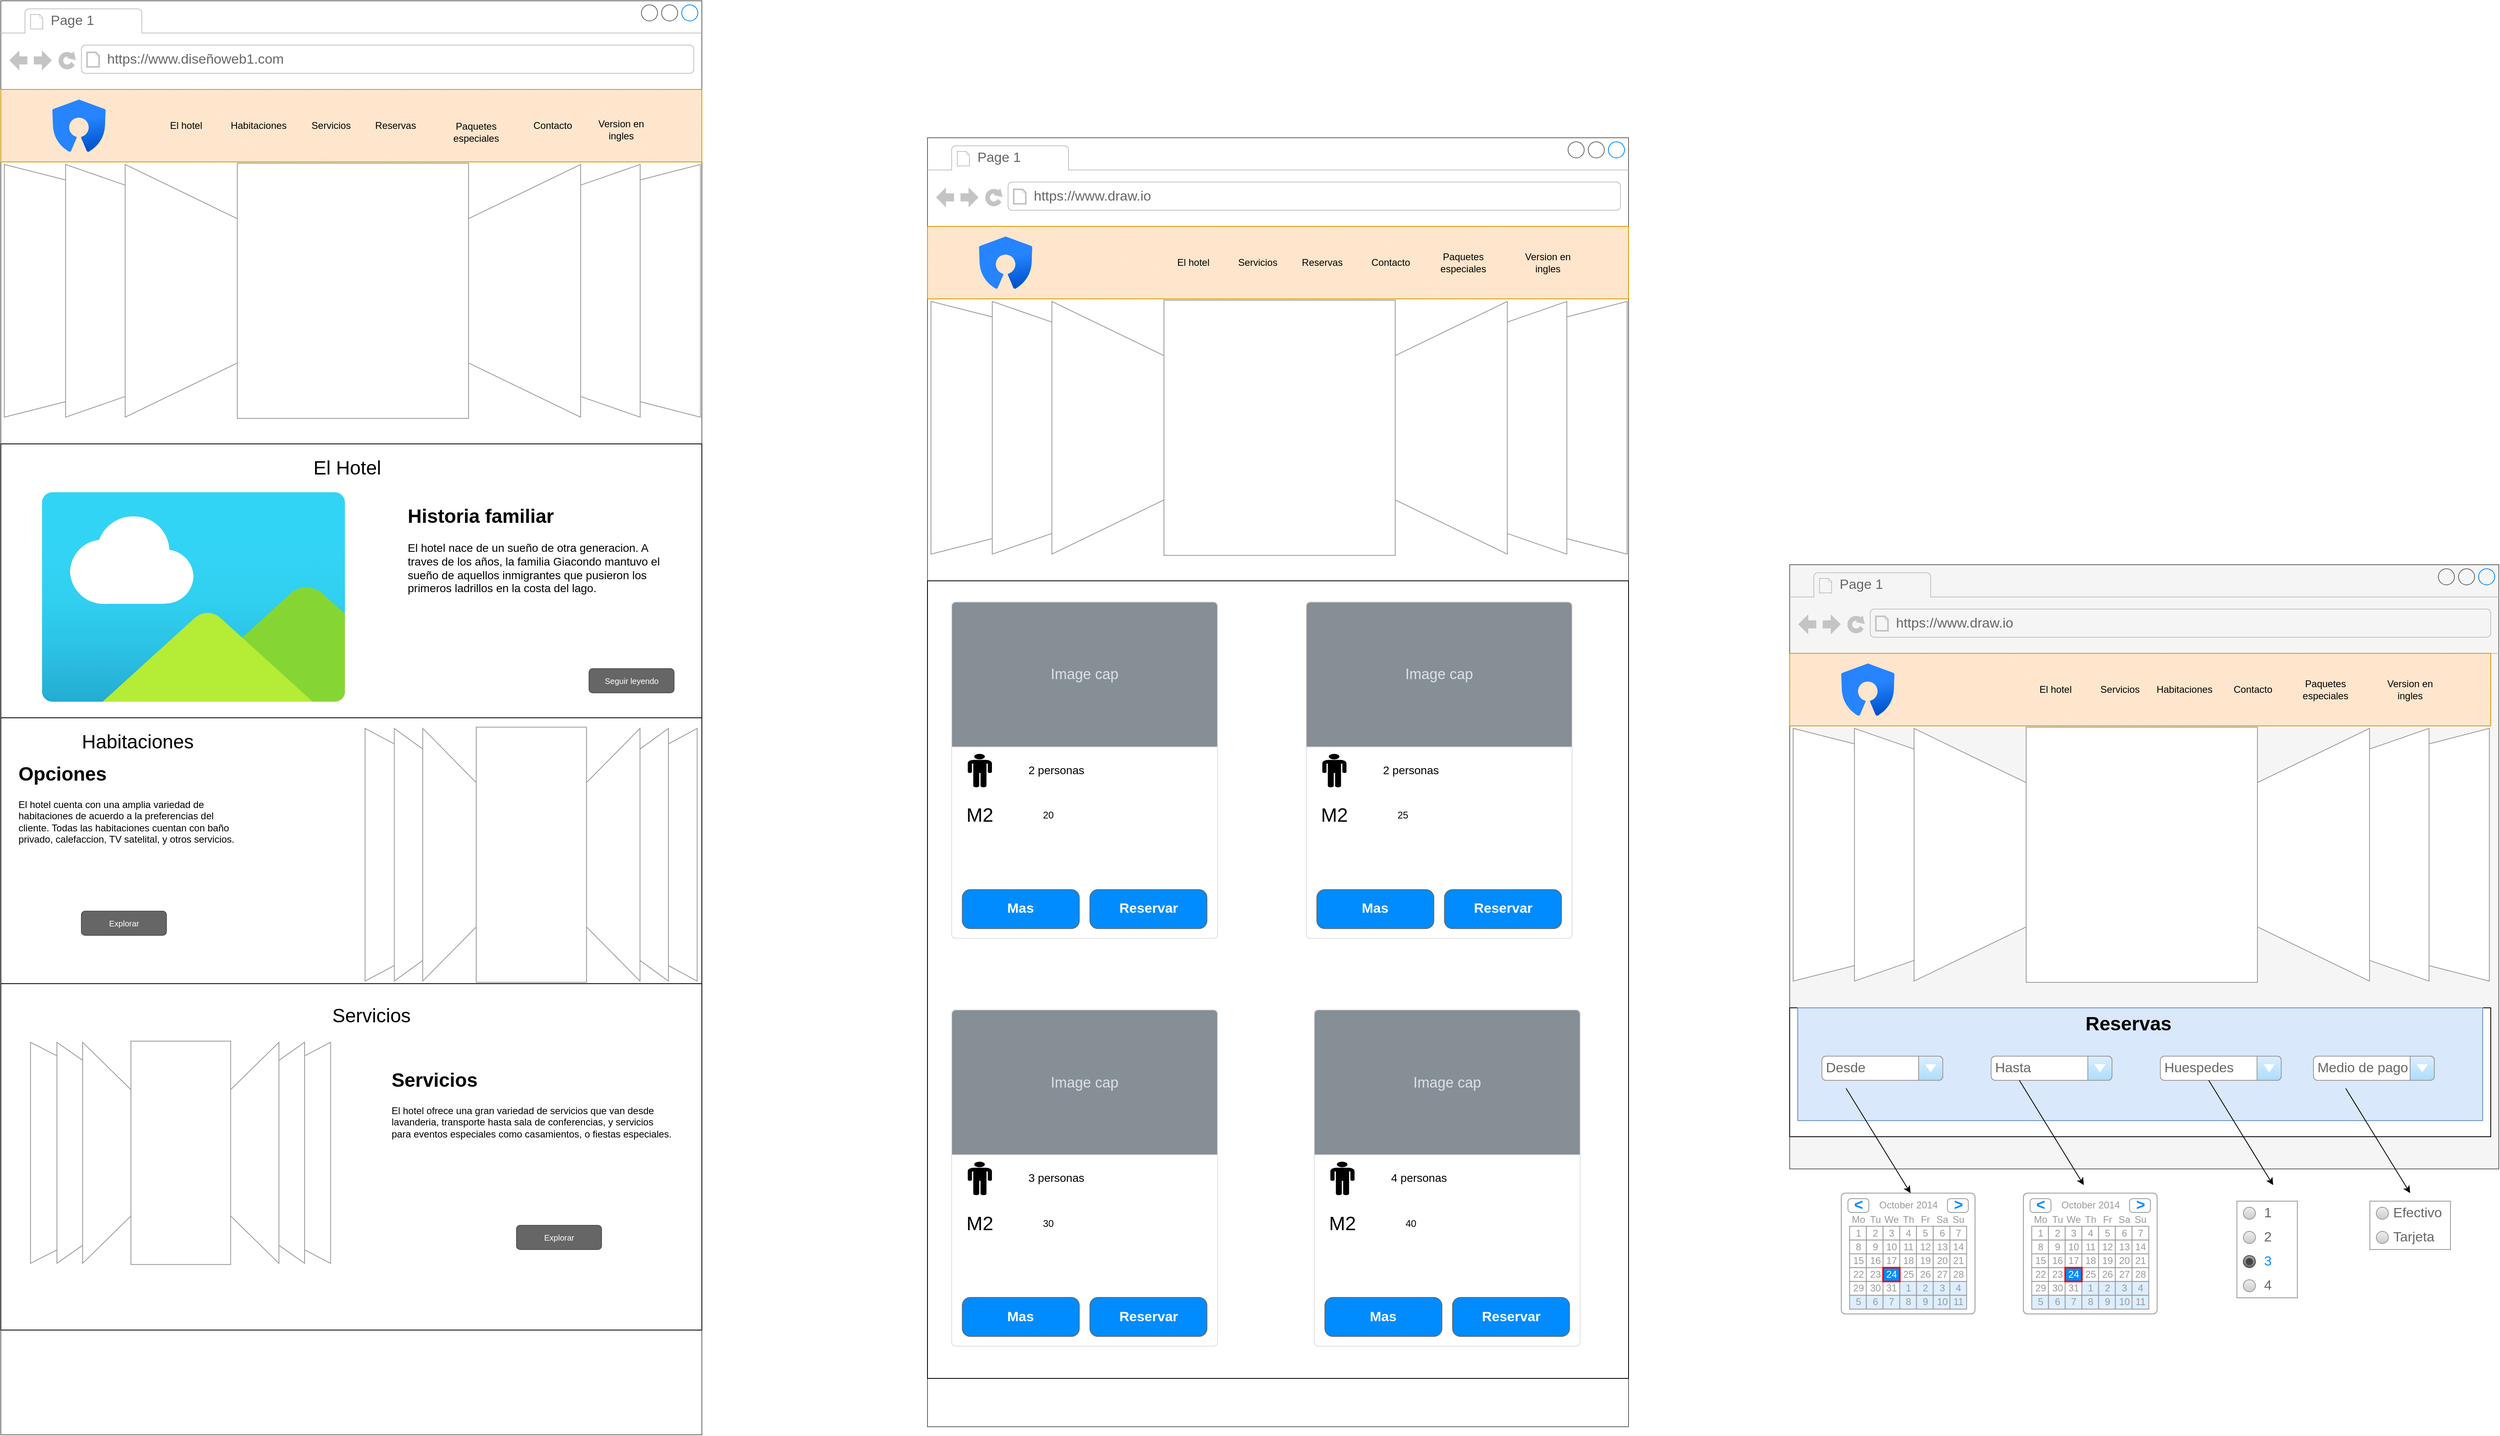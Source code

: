 <mxfile version="21.2.3" type="device">
  <diagram name="Page-1" id="03018318-947c-dd8e-b7a3-06fadd420f32">
    <mxGraphModel dx="880" dy="1302" grid="1" gridSize="10" guides="1" tooltips="1" connect="1" arrows="1" fold="1" page="1" pageScale="1" pageWidth="1100" pageHeight="850" background="#ffffff" math="0" shadow="0">
      <root>
        <mxCell id="0" />
        <mxCell id="1" parent="0" />
        <mxCell id="iQ3oT676_mWZnr_IGQCu-1" value="" style="strokeWidth=1;shadow=0;dashed=0;align=center;html=1;shape=mxgraph.mockup.containers.browserWindow;rSize=0;strokeColor=#666666;strokeColor2=#008cff;strokeColor3=#c4c4c4;mainText=,;recursiveResize=0;" parent="1" vertex="1">
          <mxGeometry x="150" y="-850" width="870" height="1780" as="geometry" />
        </mxCell>
        <mxCell id="iQ3oT676_mWZnr_IGQCu-2" value="Page 1" style="strokeWidth=1;shadow=0;dashed=0;align=center;html=1;shape=mxgraph.mockup.containers.anchor;fontSize=17;fontColor=#666666;align=left;whiteSpace=wrap;" parent="iQ3oT676_mWZnr_IGQCu-1" vertex="1">
          <mxGeometry x="60" y="12" width="110" height="26" as="geometry" />
        </mxCell>
        <mxCell id="iQ3oT676_mWZnr_IGQCu-3" value="https://www.diseñoweb1.com" style="strokeWidth=1;shadow=0;dashed=0;align=center;html=1;shape=mxgraph.mockup.containers.anchor;rSize=0;fontSize=17;fontColor=#666666;align=left;" parent="iQ3oT676_mWZnr_IGQCu-1" vertex="1">
          <mxGeometry x="130" y="60" width="250" height="26" as="geometry" />
        </mxCell>
        <mxCell id="iQ3oT676_mWZnr_IGQCu-4" value="" style="verticalLabelPosition=bottom;verticalAlign=top;html=1;shape=mxgraph.basic.patternFillRect;fillStyle=diagRev;step=5;fillStrokeWidth=0.2;fillStrokeColor=#dddddd;fillColor=#ffe6cc;strokeColor=#d79b00;" parent="iQ3oT676_mWZnr_IGQCu-1" vertex="1">
          <mxGeometry y="110" width="870" height="90" as="geometry" />
        </mxCell>
        <mxCell id="iQ3oT676_mWZnr_IGQCu-5" value="Contacto" style="text;html=1;strokeColor=none;fillColor=none;align=center;verticalAlign=middle;whiteSpace=wrap;rounded=0;" parent="iQ3oT676_mWZnr_IGQCu-1" vertex="1">
          <mxGeometry x="650" y="135" width="70" height="40" as="geometry" />
        </mxCell>
        <mxCell id="iQ3oT676_mWZnr_IGQCu-6" value="Paquetes especiales" style="text;html=1;strokeColor=none;fillColor=none;align=center;verticalAlign=middle;whiteSpace=wrap;rounded=0;" parent="iQ3oT676_mWZnr_IGQCu-1" vertex="1">
          <mxGeometry x="550" y="137.5" width="80" height="50" as="geometry" />
        </mxCell>
        <mxCell id="iQ3oT676_mWZnr_IGQCu-7" value="Reservas" style="text;html=1;strokeColor=none;fillColor=none;align=center;verticalAlign=middle;whiteSpace=wrap;rounded=0;" parent="iQ3oT676_mWZnr_IGQCu-1" vertex="1">
          <mxGeometry x="460" y="140" width="60" height="30" as="geometry" />
        </mxCell>
        <mxCell id="iQ3oT676_mWZnr_IGQCu-22" value="Servicios" style="text;html=1;strokeColor=none;fillColor=none;align=center;verticalAlign=middle;whiteSpace=wrap;rounded=0;" parent="iQ3oT676_mWZnr_IGQCu-1" vertex="1">
          <mxGeometry x="380" y="140" width="60" height="30" as="geometry" />
        </mxCell>
        <mxCell id="iQ3oT676_mWZnr_IGQCu-23" value="Habitaciones" style="text;html=1;strokeColor=none;fillColor=none;align=center;verticalAlign=middle;whiteSpace=wrap;rounded=0;" parent="iQ3oT676_mWZnr_IGQCu-1" vertex="1">
          <mxGeometry x="280" y="140" width="80" height="30" as="geometry" />
        </mxCell>
        <mxCell id="iQ3oT676_mWZnr_IGQCu-24" value="El hotel" style="text;html=1;strokeColor=none;fillColor=none;align=center;verticalAlign=middle;whiteSpace=wrap;rounded=0;" parent="iQ3oT676_mWZnr_IGQCu-1" vertex="1">
          <mxGeometry x="190" y="140" width="80" height="30" as="geometry" />
        </mxCell>
        <mxCell id="iQ3oT676_mWZnr_IGQCu-25" value="" style="image;html=1;image=img/lib/atlassian/Crowd_Logo.svg;" parent="iQ3oT676_mWZnr_IGQCu-1" vertex="1">
          <mxGeometry x="64" y="122.5" width="66" height="65" as="geometry" />
        </mxCell>
        <mxCell id="Meanfd6n36fYbX4VepN6-4" value="" style="verticalLabelPosition=bottom;shadow=0;dashed=0;align=center;html=1;verticalAlign=top;strokeWidth=1;shape=mxgraph.mockup.navigation.coverFlow;strokeColor=#999999;" parent="iQ3oT676_mWZnr_IGQCu-1" vertex="1">
          <mxGeometry y="200" width="870" height="320" as="geometry" />
        </mxCell>
        <mxCell id="Meanfd6n36fYbX4VepN6-6" value="" style="rounded=0;whiteSpace=wrap;html=1;" parent="iQ3oT676_mWZnr_IGQCu-1" vertex="1">
          <mxGeometry y="550" width="870" height="340" as="geometry" />
        </mxCell>
        <mxCell id="Meanfd6n36fYbX4VepN6-8" value="&lt;font style=&quot;font-size: 24px;&quot;&gt;El Hotel&lt;/font&gt;" style="text;html=1;strokeColor=none;fillColor=none;align=center;verticalAlign=middle;whiteSpace=wrap;rounded=0;" parent="iQ3oT676_mWZnr_IGQCu-1" vertex="1">
          <mxGeometry x="360" y="560" width="140" height="40" as="geometry" />
        </mxCell>
        <mxCell id="Meanfd6n36fYbX4VepN6-9" value="&lt;h1&gt;Historia familiar&lt;br&gt;&lt;/h1&gt;&lt;div&gt;&lt;font style=&quot;font-size: 14px;&quot;&gt;El hotel nace de un sueño de otra generacion. A traves de los años, la familia Giacondo mantuvo el sueño de aquellos inmigrantes que pusieron los primeros ladrillos en la costa del lago.&lt;/font&gt;&lt;br&gt;&lt;/div&gt;" style="text;html=1;strokeColor=none;fillColor=none;spacing=5;spacingTop=-20;whiteSpace=wrap;overflow=hidden;rounded=0;" parent="iQ3oT676_mWZnr_IGQCu-1" vertex="1">
          <mxGeometry x="500" y="620" width="340" height="130" as="geometry" />
        </mxCell>
        <mxCell id="Meanfd6n36fYbX4VepN6-10" value="Version en ingles" style="text;html=1;strokeColor=none;fillColor=none;align=center;verticalAlign=middle;whiteSpace=wrap;rounded=0;" parent="iQ3oT676_mWZnr_IGQCu-1" vertex="1">
          <mxGeometry x="730" y="145" width="80" height="30" as="geometry" />
        </mxCell>
        <mxCell id="Meanfd6n36fYbX4VepN6-15" value="Seguir leyendo" style="rounded=1;html=1;shadow=0;dashed=0;whiteSpace=wrap;fontSize=10;fillColor=#666666;align=center;strokeColor=#4D4D4D;fontColor=#ffffff;" parent="iQ3oT676_mWZnr_IGQCu-1" vertex="1">
          <mxGeometry x="730" y="829" width="105.5" height="30" as="geometry" />
        </mxCell>
        <mxCell id="Meanfd6n36fYbX4VepN6-17" value="" style="image;aspect=fixed;html=1;points=[];align=center;fontSize=12;image=img/lib/azure2/general/Image.svg;" parent="iQ3oT676_mWZnr_IGQCu-1" vertex="1">
          <mxGeometry x="50" y="610" width="378.18" height="260" as="geometry" />
        </mxCell>
        <mxCell id="Meanfd6n36fYbX4VepN6-18" value="" style="rounded=0;whiteSpace=wrap;html=1;" parent="iQ3oT676_mWZnr_IGQCu-1" vertex="1">
          <mxGeometry y="890" width="870" height="330" as="geometry" />
        </mxCell>
        <mxCell id="Meanfd6n36fYbX4VepN6-19" value="" style="verticalLabelPosition=bottom;shadow=0;dashed=0;align=center;html=1;verticalAlign=top;strokeWidth=1;shape=mxgraph.mockup.navigation.coverFlow;strokeColor=#999999;" parent="iQ3oT676_mWZnr_IGQCu-1" vertex="1">
          <mxGeometry x="450" y="900" width="415" height="320" as="geometry" />
        </mxCell>
        <mxCell id="Meanfd6n36fYbX4VepN6-20" value="&lt;font style=&quot;font-size: 24px;&quot;&gt;Habitaciones&lt;/font&gt;" style="text;html=1;strokeColor=none;fillColor=none;align=center;verticalAlign=middle;whiteSpace=wrap;rounded=0;" parent="iQ3oT676_mWZnr_IGQCu-1" vertex="1">
          <mxGeometry x="100" y="900" width="140" height="40" as="geometry" />
        </mxCell>
        <mxCell id="Meanfd6n36fYbX4VepN6-21" value="&lt;h1&gt;Opciones&lt;/h1&gt;&lt;p&gt;El hotel cuenta con una amplia variedad de habitaciones de acuerdo a la preferencias del cliente. Todas las habitaciones cuentan con baño privado, calefaccion, TV satelital, y otros servicios.&lt;/p&gt;&lt;p&gt;&lt;br&gt;&lt;/p&gt;" style="text;html=1;strokeColor=none;fillColor=none;spacing=5;spacingTop=-20;whiteSpace=wrap;overflow=hidden;rounded=0;" parent="iQ3oT676_mWZnr_IGQCu-1" vertex="1">
          <mxGeometry x="17" y="940" width="278" height="200" as="geometry" />
        </mxCell>
        <mxCell id="Meanfd6n36fYbX4VepN6-45" value="" style="rounded=0;whiteSpace=wrap;html=1;" parent="iQ3oT676_mWZnr_IGQCu-1" vertex="1">
          <mxGeometry y="1220" width="870" height="430" as="geometry" />
        </mxCell>
        <mxCell id="Meanfd6n36fYbX4VepN6-46" value="&lt;font style=&quot;font-size: 24px;&quot;&gt;Servicios&lt;/font&gt;" style="text;html=1;strokeColor=none;fillColor=none;align=center;verticalAlign=middle;whiteSpace=wrap;rounded=0;" parent="iQ3oT676_mWZnr_IGQCu-1" vertex="1">
          <mxGeometry x="390" y="1240" width="140" height="40" as="geometry" />
        </mxCell>
        <mxCell id="Meanfd6n36fYbX4VepN6-47" value="Explorar" style="rounded=1;html=1;shadow=0;dashed=0;whiteSpace=wrap;fontSize=10;fillColor=#666666;align=center;strokeColor=#4D4D4D;fontColor=#ffffff;" parent="iQ3oT676_mWZnr_IGQCu-1" vertex="1">
          <mxGeometry x="100" y="1130" width="105.5" height="30" as="geometry" />
        </mxCell>
        <mxCell id="j2vMcznA34Vu_4A_hm9h-2" value="&lt;h1&gt;Servicios&lt;/h1&gt;&lt;p&gt;El hotel ofrece una gran variedad de servicios que van desde lavanderia, transporte hasta sala de conferencias, y servicios para eventos especiales como casamientos, o fiestas especiales.&lt;/p&gt;" style="text;html=1;strokeColor=none;fillColor=none;spacing=5;spacingTop=-20;whiteSpace=wrap;overflow=hidden;rounded=0;" vertex="1" parent="iQ3oT676_mWZnr_IGQCu-1">
          <mxGeometry x="480" y="1320" width="360" height="140" as="geometry" />
        </mxCell>
        <mxCell id="j2vMcznA34Vu_4A_hm9h-3" value="" style="verticalLabelPosition=bottom;shadow=0;dashed=0;align=center;html=1;verticalAlign=top;strokeWidth=1;shape=mxgraph.mockup.navigation.coverFlow;strokeColor=#999999;" vertex="1" parent="iQ3oT676_mWZnr_IGQCu-1">
          <mxGeometry x="35" y="1290" width="375" height="280" as="geometry" />
        </mxCell>
        <mxCell id="j2vMcznA34Vu_4A_hm9h-4" value="Explorar" style="rounded=1;html=1;shadow=0;dashed=0;whiteSpace=wrap;fontSize=10;fillColor=#666666;align=center;strokeColor=#4D4D4D;fontColor=#ffffff;" vertex="1" parent="iQ3oT676_mWZnr_IGQCu-1">
          <mxGeometry x="640" y="1520" width="105.5" height="30" as="geometry" />
        </mxCell>
        <mxCell id="Meanfd6n36fYbX4VepN6-22" value="" style="strokeWidth=1;shadow=0;dashed=0;align=center;html=1;shape=mxgraph.mockup.containers.browserWindow;rSize=0;strokeColor=#666666;strokeColor2=#008cff;strokeColor3=#c4c4c4;mainText=,;recursiveResize=0;" parent="1" vertex="1">
          <mxGeometry x="1300" y="-680" width="870" height="1600" as="geometry" />
        </mxCell>
        <mxCell id="Meanfd6n36fYbX4VepN6-23" value="Page 1" style="strokeWidth=1;shadow=0;dashed=0;align=center;html=1;shape=mxgraph.mockup.containers.anchor;fontSize=17;fontColor=#666666;align=left;whiteSpace=wrap;" parent="Meanfd6n36fYbX4VepN6-22" vertex="1">
          <mxGeometry x="60" y="12" width="110" height="26" as="geometry" />
        </mxCell>
        <mxCell id="Meanfd6n36fYbX4VepN6-24" value="https://www.draw.io" style="strokeWidth=1;shadow=0;dashed=0;align=center;html=1;shape=mxgraph.mockup.containers.anchor;rSize=0;fontSize=17;fontColor=#666666;align=left;" parent="Meanfd6n36fYbX4VepN6-22" vertex="1">
          <mxGeometry x="130" y="60" width="250" height="26" as="geometry" />
        </mxCell>
        <mxCell id="Meanfd6n36fYbX4VepN6-25" value="" style="verticalLabelPosition=bottom;verticalAlign=top;html=1;shape=mxgraph.basic.patternFillRect;fillStyle=diagRev;step=5;fillStrokeWidth=0.2;fillStrokeColor=#dddddd;fillColor=#ffe6cc;strokeColor=#d79b00;" parent="Meanfd6n36fYbX4VepN6-22" vertex="1">
          <mxGeometry y="110" width="870" height="90" as="geometry" />
        </mxCell>
        <mxCell id="Meanfd6n36fYbX4VepN6-26" value="Contacto" style="text;html=1;strokeColor=none;fillColor=none;align=center;verticalAlign=middle;whiteSpace=wrap;rounded=0;" parent="Meanfd6n36fYbX4VepN6-22" vertex="1">
          <mxGeometry x="540" y="135" width="70" height="40" as="geometry" />
        </mxCell>
        <mxCell id="Meanfd6n36fYbX4VepN6-27" value="Paquetes especiales" style="text;html=1;strokeColor=none;fillColor=none;align=center;verticalAlign=middle;whiteSpace=wrap;rounded=0;" parent="Meanfd6n36fYbX4VepN6-22" vertex="1">
          <mxGeometry x="625" y="130" width="80" height="50" as="geometry" />
        </mxCell>
        <mxCell id="Meanfd6n36fYbX4VepN6-28" value="Reservas" style="text;html=1;strokeColor=none;fillColor=none;align=center;verticalAlign=middle;whiteSpace=wrap;rounded=0;" parent="Meanfd6n36fYbX4VepN6-22" vertex="1">
          <mxGeometry x="460" y="140" width="60" height="30" as="geometry" />
        </mxCell>
        <mxCell id="Meanfd6n36fYbX4VepN6-29" value="Servicios" style="text;html=1;strokeColor=none;fillColor=none;align=center;verticalAlign=middle;whiteSpace=wrap;rounded=0;" parent="Meanfd6n36fYbX4VepN6-22" vertex="1">
          <mxGeometry x="380" y="140" width="60" height="30" as="geometry" />
        </mxCell>
        <mxCell id="Meanfd6n36fYbX4VepN6-31" value="El hotel" style="text;html=1;strokeColor=none;fillColor=none;align=center;verticalAlign=middle;whiteSpace=wrap;rounded=0;" parent="Meanfd6n36fYbX4VepN6-22" vertex="1">
          <mxGeometry x="290" y="140" width="80" height="30" as="geometry" />
        </mxCell>
        <mxCell id="Meanfd6n36fYbX4VepN6-32" value="" style="image;html=1;image=img/lib/atlassian/Crowd_Logo.svg;" parent="Meanfd6n36fYbX4VepN6-22" vertex="1">
          <mxGeometry x="64" y="122.5" width="66" height="65" as="geometry" />
        </mxCell>
        <mxCell id="Meanfd6n36fYbX4VepN6-33" value="" style="verticalLabelPosition=bottom;shadow=0;dashed=0;align=center;html=1;verticalAlign=top;strokeWidth=1;shape=mxgraph.mockup.navigation.coverFlow;strokeColor=#999999;" parent="Meanfd6n36fYbX4VepN6-22" vertex="1">
          <mxGeometry y="200" width="870" height="320" as="geometry" />
        </mxCell>
        <mxCell id="Meanfd6n36fYbX4VepN6-34" value="" style="rounded=0;whiteSpace=wrap;html=1;" parent="Meanfd6n36fYbX4VepN6-22" vertex="1">
          <mxGeometry y="550" width="870" height="990" as="geometry" />
        </mxCell>
        <mxCell id="Meanfd6n36fYbX4VepN6-37" value="Version en ingles" style="text;html=1;strokeColor=none;fillColor=none;align=center;verticalAlign=middle;whiteSpace=wrap;rounded=0;" parent="Meanfd6n36fYbX4VepN6-22" vertex="1">
          <mxGeometry x="730" y="130" width="80" height="50" as="geometry" />
        </mxCell>
        <mxCell id="Meanfd6n36fYbX4VepN6-132" value="h" style="html=1;shadow=0;dashed=0;shape=mxgraph.bootstrap.rrect;rSize=5;strokeColor=#DFDFDF;html=1;whiteSpace=wrap;fillColor=#ffffff;fontColor=#000000;verticalAlign=bottom;align=left;spacing=20;fontSize=14;" parent="Meanfd6n36fYbX4VepN6-22" vertex="1">
          <mxGeometry x="30" y="1082.5" width="330" height="417.5" as="geometry" />
        </mxCell>
        <mxCell id="Meanfd6n36fYbX4VepN6-133" value="Image cap" style="html=1;shadow=0;dashed=0;shape=mxgraph.bootstrap.topButton;rSize=5;perimeter=none;whiteSpace=wrap;fillColor=#868E96;strokeColor=#DFDFDF;fontColor=#DEE2E6;resizeWidth=1;fontSize=18;" parent="Meanfd6n36fYbX4VepN6-132" vertex="1">
          <mxGeometry width="330" height="180" relative="1" as="geometry" />
        </mxCell>
        <mxCell id="Meanfd6n36fYbX4VepN6-134" value="Mas" style="strokeWidth=1;shadow=0;dashed=0;align=center;html=1;shape=mxgraph.mockup.buttons.button;strokeColor=#666666;fontColor=#ffffff;mainText=;buttonStyle=round;fontSize=17;fontStyle=1;fillColor=#008cff;whiteSpace=wrap;" parent="Meanfd6n36fYbX4VepN6-132" vertex="1">
          <mxGeometry x="13.2" y="356.993" width="145.2" height="48.406" as="geometry" />
        </mxCell>
        <mxCell id="Meanfd6n36fYbX4VepN6-135" value="Reservar" style="strokeWidth=1;shadow=0;dashed=0;align=center;html=1;shape=mxgraph.mockup.buttons.button;strokeColor=#666666;fontColor=#ffffff;mainText=;buttonStyle=round;fontSize=17;fontStyle=1;fillColor=#008cff;whiteSpace=wrap;" parent="Meanfd6n36fYbX4VepN6-132" vertex="1">
          <mxGeometry x="171.6" y="356.993" width="145.2" height="48.406" as="geometry" />
        </mxCell>
        <mxCell id="Meanfd6n36fYbX4VepN6-316" value="&lt;font style=&quot;font-size: 14px;&quot;&gt;3 personas&lt;/font&gt;" style="text;html=1;strokeColor=none;fillColor=none;align=center;verticalAlign=middle;whiteSpace=wrap;rounded=0;" parent="Meanfd6n36fYbX4VepN6-132" vertex="1">
          <mxGeometry x="70" y="191.25" width="120" height="35" as="geometry" />
        </mxCell>
        <mxCell id="Meanfd6n36fYbX4VepN6-315" value="" style="shape=mxgraph.signs.people.man_1;html=1;pointerEvents=1;fillColor=#000000;strokeColor=none;verticalLabelPosition=bottom;verticalAlign=top;align=center;sketch=0;" parent="Meanfd6n36fYbX4VepN6-132" vertex="1">
          <mxGeometry x="20" y="188.5" width="30" height="41.5" as="geometry" />
        </mxCell>
        <mxCell id="Meanfd6n36fYbX4VepN6-323" value="&lt;font style=&quot;font-size: 24px;&quot;&gt;M2&lt;/font&gt;" style="text;html=1;strokeColor=none;fillColor=none;align=center;verticalAlign=middle;whiteSpace=wrap;rounded=0;" parent="Meanfd6n36fYbX4VepN6-132" vertex="1">
          <mxGeometry x="-25" y="247.5" width="120" height="35" as="geometry" />
        </mxCell>
        <mxCell id="Meanfd6n36fYbX4VepN6-324" value="30" style="text;html=1;strokeColor=none;fillColor=none;align=center;verticalAlign=middle;whiteSpace=wrap;rounded=0;" parent="Meanfd6n36fYbX4VepN6-132" vertex="1">
          <mxGeometry x="60" y="247.5" width="120" height="35" as="geometry" />
        </mxCell>
        <mxCell id="Meanfd6n36fYbX4VepN6-325" value="h" style="html=1;shadow=0;dashed=0;shape=mxgraph.bootstrap.rrect;rSize=5;strokeColor=#DFDFDF;html=1;whiteSpace=wrap;fillColor=#ffffff;fontColor=#000000;verticalAlign=bottom;align=left;spacing=20;fontSize=14;" parent="Meanfd6n36fYbX4VepN6-22" vertex="1">
          <mxGeometry x="30" y="576.25" width="330" height="417.5" as="geometry" />
        </mxCell>
        <mxCell id="Meanfd6n36fYbX4VepN6-326" value="Image cap" style="html=1;shadow=0;dashed=0;shape=mxgraph.bootstrap.topButton;rSize=5;perimeter=none;whiteSpace=wrap;fillColor=#868E96;strokeColor=#DFDFDF;fontColor=#DEE2E6;resizeWidth=1;fontSize=18;" parent="Meanfd6n36fYbX4VepN6-325" vertex="1">
          <mxGeometry width="330" height="180" relative="1" as="geometry" />
        </mxCell>
        <mxCell id="Meanfd6n36fYbX4VepN6-327" value="Mas" style="strokeWidth=1;shadow=0;dashed=0;align=center;html=1;shape=mxgraph.mockup.buttons.button;strokeColor=#666666;fontColor=#ffffff;mainText=;buttonStyle=round;fontSize=17;fontStyle=1;fillColor=#008cff;whiteSpace=wrap;" parent="Meanfd6n36fYbX4VepN6-325" vertex="1">
          <mxGeometry x="13.2" y="356.993" width="145.2" height="48.406" as="geometry" />
        </mxCell>
        <mxCell id="Meanfd6n36fYbX4VepN6-328" value="Reservar" style="strokeWidth=1;shadow=0;dashed=0;align=center;html=1;shape=mxgraph.mockup.buttons.button;strokeColor=#666666;fontColor=#ffffff;mainText=;buttonStyle=round;fontSize=17;fontStyle=1;fillColor=#008cff;whiteSpace=wrap;" parent="Meanfd6n36fYbX4VepN6-325" vertex="1">
          <mxGeometry x="171.6" y="356.993" width="145.2" height="48.406" as="geometry" />
        </mxCell>
        <mxCell id="Meanfd6n36fYbX4VepN6-329" value="&lt;font style=&quot;font-size: 14px;&quot;&gt;2 personas&lt;/font&gt;" style="text;html=1;strokeColor=none;fillColor=none;align=center;verticalAlign=middle;whiteSpace=wrap;rounded=0;" parent="Meanfd6n36fYbX4VepN6-325" vertex="1">
          <mxGeometry x="70" y="191.25" width="120" height="35" as="geometry" />
        </mxCell>
        <mxCell id="Meanfd6n36fYbX4VepN6-330" value="" style="shape=mxgraph.signs.people.man_1;html=1;pointerEvents=1;fillColor=#000000;strokeColor=none;verticalLabelPosition=bottom;verticalAlign=top;align=center;sketch=0;" parent="Meanfd6n36fYbX4VepN6-325" vertex="1">
          <mxGeometry x="20" y="188.5" width="30" height="41.5" as="geometry" />
        </mxCell>
        <mxCell id="Meanfd6n36fYbX4VepN6-331" value="&lt;font style=&quot;font-size: 24px;&quot;&gt;M2&lt;/font&gt;" style="text;html=1;strokeColor=none;fillColor=none;align=center;verticalAlign=middle;whiteSpace=wrap;rounded=0;" parent="Meanfd6n36fYbX4VepN6-325" vertex="1">
          <mxGeometry x="-25" y="247.5" width="120" height="35" as="geometry" />
        </mxCell>
        <mxCell id="Meanfd6n36fYbX4VepN6-332" value="20" style="text;html=1;strokeColor=none;fillColor=none;align=center;verticalAlign=middle;whiteSpace=wrap;rounded=0;" parent="Meanfd6n36fYbX4VepN6-325" vertex="1">
          <mxGeometry x="60" y="247.5" width="120" height="35" as="geometry" />
        </mxCell>
        <mxCell id="Meanfd6n36fYbX4VepN6-333" value="h" style="html=1;shadow=0;dashed=0;shape=mxgraph.bootstrap.rrect;rSize=5;strokeColor=#DFDFDF;html=1;whiteSpace=wrap;fillColor=#ffffff;fontColor=#000000;verticalAlign=bottom;align=left;spacing=20;fontSize=14;" parent="Meanfd6n36fYbX4VepN6-22" vertex="1">
          <mxGeometry x="470" y="576.25" width="330" height="417.5" as="geometry" />
        </mxCell>
        <mxCell id="Meanfd6n36fYbX4VepN6-334" value="Image cap" style="html=1;shadow=0;dashed=0;shape=mxgraph.bootstrap.topButton;rSize=5;perimeter=none;whiteSpace=wrap;fillColor=#868E96;strokeColor=#DFDFDF;fontColor=#DEE2E6;resizeWidth=1;fontSize=18;" parent="Meanfd6n36fYbX4VepN6-333" vertex="1">
          <mxGeometry width="330" height="180" relative="1" as="geometry" />
        </mxCell>
        <mxCell id="Meanfd6n36fYbX4VepN6-335" value="Mas" style="strokeWidth=1;shadow=0;dashed=0;align=center;html=1;shape=mxgraph.mockup.buttons.button;strokeColor=#666666;fontColor=#ffffff;mainText=;buttonStyle=round;fontSize=17;fontStyle=1;fillColor=#008cff;whiteSpace=wrap;" parent="Meanfd6n36fYbX4VepN6-333" vertex="1">
          <mxGeometry x="13.2" y="356.993" width="145.2" height="48.406" as="geometry" />
        </mxCell>
        <mxCell id="Meanfd6n36fYbX4VepN6-336" value="Reservar" style="strokeWidth=1;shadow=0;dashed=0;align=center;html=1;shape=mxgraph.mockup.buttons.button;strokeColor=#666666;fontColor=#ffffff;mainText=;buttonStyle=round;fontSize=17;fontStyle=1;fillColor=#008cff;whiteSpace=wrap;" parent="Meanfd6n36fYbX4VepN6-333" vertex="1">
          <mxGeometry x="171.6" y="356.993" width="145.2" height="48.406" as="geometry" />
        </mxCell>
        <mxCell id="Meanfd6n36fYbX4VepN6-337" value="&lt;font style=&quot;font-size: 14px;&quot;&gt;2 personas&lt;/font&gt;" style="text;html=1;strokeColor=none;fillColor=none;align=center;verticalAlign=middle;whiteSpace=wrap;rounded=0;" parent="Meanfd6n36fYbX4VepN6-333" vertex="1">
          <mxGeometry x="70" y="191.25" width="120" height="35" as="geometry" />
        </mxCell>
        <mxCell id="Meanfd6n36fYbX4VepN6-338" value="" style="shape=mxgraph.signs.people.man_1;html=1;pointerEvents=1;fillColor=#000000;strokeColor=none;verticalLabelPosition=bottom;verticalAlign=top;align=center;sketch=0;" parent="Meanfd6n36fYbX4VepN6-333" vertex="1">
          <mxGeometry x="20" y="188.5" width="30" height="41.5" as="geometry" />
        </mxCell>
        <mxCell id="Meanfd6n36fYbX4VepN6-339" value="&lt;font style=&quot;font-size: 24px;&quot;&gt;M2&lt;/font&gt;" style="text;html=1;strokeColor=none;fillColor=none;align=center;verticalAlign=middle;whiteSpace=wrap;rounded=0;" parent="Meanfd6n36fYbX4VepN6-333" vertex="1">
          <mxGeometry x="-25" y="247.5" width="120" height="35" as="geometry" />
        </mxCell>
        <mxCell id="Meanfd6n36fYbX4VepN6-340" value="25" style="text;html=1;strokeColor=none;fillColor=none;align=center;verticalAlign=middle;whiteSpace=wrap;rounded=0;" parent="Meanfd6n36fYbX4VepN6-333" vertex="1">
          <mxGeometry x="60" y="247.5" width="120" height="35" as="geometry" />
        </mxCell>
        <mxCell id="Meanfd6n36fYbX4VepN6-341" value="h" style="html=1;shadow=0;dashed=0;shape=mxgraph.bootstrap.rrect;rSize=5;strokeColor=#DFDFDF;html=1;whiteSpace=wrap;fillColor=#ffffff;fontColor=#000000;verticalAlign=bottom;align=left;spacing=20;fontSize=14;" parent="Meanfd6n36fYbX4VepN6-22" vertex="1">
          <mxGeometry x="480" y="1082.5" width="330" height="417.5" as="geometry" />
        </mxCell>
        <mxCell id="Meanfd6n36fYbX4VepN6-342" value="Image cap" style="html=1;shadow=0;dashed=0;shape=mxgraph.bootstrap.topButton;rSize=5;perimeter=none;whiteSpace=wrap;fillColor=#868E96;strokeColor=#DFDFDF;fontColor=#DEE2E6;resizeWidth=1;fontSize=18;" parent="Meanfd6n36fYbX4VepN6-341" vertex="1">
          <mxGeometry width="330" height="180" relative="1" as="geometry" />
        </mxCell>
        <mxCell id="Meanfd6n36fYbX4VepN6-343" value="Mas" style="strokeWidth=1;shadow=0;dashed=0;align=center;html=1;shape=mxgraph.mockup.buttons.button;strokeColor=#666666;fontColor=#ffffff;mainText=;buttonStyle=round;fontSize=17;fontStyle=1;fillColor=#008cff;whiteSpace=wrap;" parent="Meanfd6n36fYbX4VepN6-341" vertex="1">
          <mxGeometry x="13.2" y="356.993" width="145.2" height="48.406" as="geometry" />
        </mxCell>
        <mxCell id="Meanfd6n36fYbX4VepN6-344" value="Reservar" style="strokeWidth=1;shadow=0;dashed=0;align=center;html=1;shape=mxgraph.mockup.buttons.button;strokeColor=#666666;fontColor=#ffffff;mainText=;buttonStyle=round;fontSize=17;fontStyle=1;fillColor=#008cff;whiteSpace=wrap;" parent="Meanfd6n36fYbX4VepN6-341" vertex="1">
          <mxGeometry x="171.6" y="356.993" width="145.2" height="48.406" as="geometry" />
        </mxCell>
        <mxCell id="Meanfd6n36fYbX4VepN6-345" value="&lt;font style=&quot;font-size: 14px;&quot;&gt;4 personas&lt;/font&gt;" style="text;html=1;strokeColor=none;fillColor=none;align=center;verticalAlign=middle;whiteSpace=wrap;rounded=0;" parent="Meanfd6n36fYbX4VepN6-341" vertex="1">
          <mxGeometry x="70" y="191.25" width="120" height="35" as="geometry" />
        </mxCell>
        <mxCell id="Meanfd6n36fYbX4VepN6-346" value="" style="shape=mxgraph.signs.people.man_1;html=1;pointerEvents=1;fillColor=#000000;strokeColor=none;verticalLabelPosition=bottom;verticalAlign=top;align=center;sketch=0;" parent="Meanfd6n36fYbX4VepN6-341" vertex="1">
          <mxGeometry x="20" y="188.5" width="30" height="41.5" as="geometry" />
        </mxCell>
        <mxCell id="Meanfd6n36fYbX4VepN6-347" value="&lt;font style=&quot;font-size: 24px;&quot;&gt;M2&lt;/font&gt;" style="text;html=1;strokeColor=none;fillColor=none;align=center;verticalAlign=middle;whiteSpace=wrap;rounded=0;" parent="Meanfd6n36fYbX4VepN6-341" vertex="1">
          <mxGeometry x="-25" y="247.5" width="120" height="35" as="geometry" />
        </mxCell>
        <mxCell id="Meanfd6n36fYbX4VepN6-348" value="40" style="text;html=1;strokeColor=none;fillColor=none;align=center;verticalAlign=middle;whiteSpace=wrap;rounded=0;" parent="Meanfd6n36fYbX4VepN6-341" vertex="1">
          <mxGeometry x="60" y="247.5" width="120" height="35" as="geometry" />
        </mxCell>
        <mxCell id="Meanfd6n36fYbX4VepN6-140" value="" style="strokeWidth=1;shadow=0;dashed=0;align=center;html=1;shape=mxgraph.mockup.containers.browserWindow;rSize=0;strokeColor=#666666;strokeColor2=#008cff;strokeColor3=#c4c4c4;mainText=,;recursiveResize=0;fillColor=#f5f5f5;fontColor=#333333;" parent="1" vertex="1">
          <mxGeometry x="2370" y="-150" width="880" height="750" as="geometry" />
        </mxCell>
        <mxCell id="Meanfd6n36fYbX4VepN6-141" value="Page 1" style="strokeWidth=1;shadow=0;dashed=0;align=center;html=1;shape=mxgraph.mockup.containers.anchor;fontSize=17;fontColor=#666666;align=left;whiteSpace=wrap;" parent="Meanfd6n36fYbX4VepN6-140" vertex="1">
          <mxGeometry x="60" y="12" width="110" height="26" as="geometry" />
        </mxCell>
        <mxCell id="Meanfd6n36fYbX4VepN6-142" value="https://www.draw.io" style="strokeWidth=1;shadow=0;dashed=0;align=center;html=1;shape=mxgraph.mockup.containers.anchor;rSize=0;fontSize=17;fontColor=#666666;align=left;" parent="Meanfd6n36fYbX4VepN6-140" vertex="1">
          <mxGeometry x="130" y="60" width="250" height="26" as="geometry" />
        </mxCell>
        <mxCell id="Meanfd6n36fYbX4VepN6-143" value="" style="verticalLabelPosition=bottom;verticalAlign=top;html=1;shape=mxgraph.basic.patternFillRect;fillStyle=diagRev;step=5;fillStrokeWidth=0.2;fillStrokeColor=#dddddd;fillColor=#ffe6cc;strokeColor=#d79b00;" parent="Meanfd6n36fYbX4VepN6-140" vertex="1">
          <mxGeometry y="110" width="870" height="90" as="geometry" />
        </mxCell>
        <mxCell id="Meanfd6n36fYbX4VepN6-144" value="Contacto" style="text;html=1;strokeColor=none;fillColor=none;align=center;verticalAlign=middle;whiteSpace=wrap;rounded=0;" parent="Meanfd6n36fYbX4VepN6-140" vertex="1">
          <mxGeometry x="540" y="135" width="70" height="40" as="geometry" />
        </mxCell>
        <mxCell id="Meanfd6n36fYbX4VepN6-145" value="Paquetes especiales" style="text;html=1;strokeColor=none;fillColor=none;align=center;verticalAlign=middle;whiteSpace=wrap;rounded=0;" parent="Meanfd6n36fYbX4VepN6-140" vertex="1">
          <mxGeometry x="625" y="130" width="80" height="50" as="geometry" />
        </mxCell>
        <mxCell id="Meanfd6n36fYbX4VepN6-146" value="Habitaciones" style="text;html=1;strokeColor=none;fillColor=none;align=center;verticalAlign=middle;whiteSpace=wrap;rounded=0;" parent="Meanfd6n36fYbX4VepN6-140" vertex="1">
          <mxGeometry x="460" y="140" width="60" height="30" as="geometry" />
        </mxCell>
        <mxCell id="Meanfd6n36fYbX4VepN6-147" value="Servicios" style="text;html=1;strokeColor=none;fillColor=none;align=center;verticalAlign=middle;whiteSpace=wrap;rounded=0;" parent="Meanfd6n36fYbX4VepN6-140" vertex="1">
          <mxGeometry x="380" y="140" width="60" height="30" as="geometry" />
        </mxCell>
        <mxCell id="Meanfd6n36fYbX4VepN6-148" value="El hotel" style="text;html=1;strokeColor=none;fillColor=none;align=center;verticalAlign=middle;whiteSpace=wrap;rounded=0;" parent="Meanfd6n36fYbX4VepN6-140" vertex="1">
          <mxGeometry x="290" y="140" width="80" height="30" as="geometry" />
        </mxCell>
        <mxCell id="Meanfd6n36fYbX4VepN6-149" value="" style="image;html=1;image=img/lib/atlassian/Crowd_Logo.svg;" parent="Meanfd6n36fYbX4VepN6-140" vertex="1">
          <mxGeometry x="64" y="122.5" width="66" height="65" as="geometry" />
        </mxCell>
        <mxCell id="Meanfd6n36fYbX4VepN6-150" value="" style="verticalLabelPosition=bottom;shadow=0;dashed=0;align=center;html=1;verticalAlign=top;strokeWidth=1;shape=mxgraph.mockup.navigation.coverFlow;strokeColor=#999999;" parent="Meanfd6n36fYbX4VepN6-140" vertex="1">
          <mxGeometry y="200" width="870" height="320" as="geometry" />
        </mxCell>
        <mxCell id="Meanfd6n36fYbX4VepN6-151" value="" style="rounded=0;whiteSpace=wrap;html=1;" parent="Meanfd6n36fYbX4VepN6-140" vertex="1">
          <mxGeometry y="550" width="870" height="160" as="geometry" />
        </mxCell>
        <mxCell id="Meanfd6n36fYbX4VepN6-152" value="Version en ingles" style="text;html=1;strokeColor=none;fillColor=none;align=center;verticalAlign=middle;whiteSpace=wrap;rounded=0;" parent="Meanfd6n36fYbX4VepN6-140" vertex="1">
          <mxGeometry x="730" y="130" width="80" height="50" as="geometry" />
        </mxCell>
        <mxCell id="Meanfd6n36fYbX4VepN6-169" value="" style="rounded=0;whiteSpace=wrap;html=1;fillColor=#dae8fc;strokeColor=#6c8ebf;" parent="Meanfd6n36fYbX4VepN6-140" vertex="1">
          <mxGeometry x="10" y="550" width="850" height="140" as="geometry" />
        </mxCell>
        <mxCell id="Meanfd6n36fYbX4VepN6-171" value="" style="strokeWidth=1;shadow=0;dashed=0;align=center;html=1;shape=mxgraph.mockup.forms.rrect;rSize=5;strokeColor=#999999;fillColor=#ffffff;" parent="Meanfd6n36fYbX4VepN6-140" vertex="1">
          <mxGeometry x="64" y="780" width="166" height="150" as="geometry" />
        </mxCell>
        <mxCell id="Meanfd6n36fYbX4VepN6-172" value="October 2014" style="strokeWidth=1;shadow=0;dashed=0;align=center;html=1;shape=mxgraph.mockup.forms.anchor;fontColor=#999999;" parent="Meanfd6n36fYbX4VepN6-171" vertex="1">
          <mxGeometry x="31.125" y="6.857" width="103.75" height="17.143" as="geometry" />
        </mxCell>
        <mxCell id="Meanfd6n36fYbX4VepN6-173" value="&lt;" style="strokeWidth=1;shadow=0;dashed=0;align=center;html=1;shape=mxgraph.mockup.forms.rrect;rSize=4;strokeColor=#999999;fontColor=#008cff;fontSize=19;fontStyle=1;" parent="Meanfd6n36fYbX4VepN6-171" vertex="1">
          <mxGeometry x="8.3" y="6.857" width="25.938" height="17.143" as="geometry" />
        </mxCell>
        <mxCell id="Meanfd6n36fYbX4VepN6-174" value="&gt;" style="strokeWidth=1;shadow=0;dashed=0;align=center;html=1;shape=mxgraph.mockup.forms.rrect;rSize=4;strokeColor=#999999;fontColor=#008cff;fontSize=19;fontStyle=1;" parent="Meanfd6n36fYbX4VepN6-171" vertex="1">
          <mxGeometry x="131.762" y="6.857" width="25.938" height="17.143" as="geometry" />
        </mxCell>
        <mxCell id="Meanfd6n36fYbX4VepN6-175" value="Mo" style="strokeWidth=1;shadow=0;dashed=0;align=center;html=1;shape=mxgraph.mockup.forms.anchor;fontColor=#999999;" parent="Meanfd6n36fYbX4VepN6-171" vertex="1">
          <mxGeometry x="10.375" y="24.0" width="20.75" height="17.143" as="geometry" />
        </mxCell>
        <mxCell id="Meanfd6n36fYbX4VepN6-176" value="Tu" style="strokeWidth=1;shadow=0;dashed=0;align=center;html=1;shape=mxgraph.mockup.forms.anchor;fontColor=#999999;" parent="Meanfd6n36fYbX4VepN6-171" vertex="1">
          <mxGeometry x="31.125" y="24.0" width="20.75" height="17.143" as="geometry" />
        </mxCell>
        <mxCell id="Meanfd6n36fYbX4VepN6-177" value="We" style="strokeWidth=1;shadow=0;dashed=0;align=center;html=1;shape=mxgraph.mockup.forms.anchor;fontColor=#999999;" parent="Meanfd6n36fYbX4VepN6-171" vertex="1">
          <mxGeometry x="51.875" y="24.0" width="20.75" height="17.143" as="geometry" />
        </mxCell>
        <mxCell id="Meanfd6n36fYbX4VepN6-178" value="Th" style="strokeWidth=1;shadow=0;dashed=0;align=center;html=1;shape=mxgraph.mockup.forms.anchor;fontColor=#999999;" parent="Meanfd6n36fYbX4VepN6-171" vertex="1">
          <mxGeometry x="72.625" y="24.0" width="20.75" height="17.143" as="geometry" />
        </mxCell>
        <mxCell id="Meanfd6n36fYbX4VepN6-179" value="Fr" style="strokeWidth=1;shadow=0;dashed=0;align=center;html=1;shape=mxgraph.mockup.forms.anchor;fontColor=#999999;" parent="Meanfd6n36fYbX4VepN6-171" vertex="1">
          <mxGeometry x="93.375" y="24.0" width="20.75" height="17.143" as="geometry" />
        </mxCell>
        <mxCell id="Meanfd6n36fYbX4VepN6-180" value="Sa" style="strokeWidth=1;shadow=0;dashed=0;align=center;html=1;shape=mxgraph.mockup.forms.anchor;fontColor=#999999;" parent="Meanfd6n36fYbX4VepN6-171" vertex="1">
          <mxGeometry x="114.125" y="24.0" width="20.75" height="17.143" as="geometry" />
        </mxCell>
        <mxCell id="Meanfd6n36fYbX4VepN6-181" value="Su" style="strokeWidth=1;shadow=0;dashed=0;align=center;html=1;shape=mxgraph.mockup.forms.anchor;fontColor=#999999;" parent="Meanfd6n36fYbX4VepN6-171" vertex="1">
          <mxGeometry x="134.875" y="24.0" width="20.75" height="17.143" as="geometry" />
        </mxCell>
        <mxCell id="Meanfd6n36fYbX4VepN6-182" value="1" style="strokeWidth=1;shadow=0;dashed=0;align=center;html=1;shape=mxgraph.mockup.forms.rrect;rSize=0;strokeColor=#999999;fontColor=#999999;" parent="Meanfd6n36fYbX4VepN6-171" vertex="1">
          <mxGeometry x="10.375" y="41.143" width="20.75" height="17.143" as="geometry" />
        </mxCell>
        <mxCell id="Meanfd6n36fYbX4VepN6-183" value="2" style="strokeWidth=1;shadow=0;dashed=0;align=center;html=1;shape=mxgraph.mockup.forms.rrect;rSize=0;strokeColor=#999999;fontColor=#999999;" parent="Meanfd6n36fYbX4VepN6-171" vertex="1">
          <mxGeometry x="31.125" y="41.143" width="20.75" height="17.143" as="geometry" />
        </mxCell>
        <mxCell id="Meanfd6n36fYbX4VepN6-184" value="3" style="strokeWidth=1;shadow=0;dashed=0;align=center;html=1;shape=mxgraph.mockup.forms.rrect;rSize=0;strokeColor=#999999;fontColor=#999999;" parent="Meanfd6n36fYbX4VepN6-171" vertex="1">
          <mxGeometry x="51.875" y="41.143" width="20.75" height="17.143" as="geometry" />
        </mxCell>
        <mxCell id="Meanfd6n36fYbX4VepN6-185" value="4" style="strokeWidth=1;shadow=0;dashed=0;align=center;html=1;shape=mxgraph.mockup.forms.rrect;rSize=0;strokeColor=#999999;fontColor=#999999;" parent="Meanfd6n36fYbX4VepN6-171" vertex="1">
          <mxGeometry x="72.625" y="41.143" width="20.75" height="17.143" as="geometry" />
        </mxCell>
        <mxCell id="Meanfd6n36fYbX4VepN6-186" value="5" style="strokeWidth=1;shadow=0;dashed=0;align=center;html=1;shape=mxgraph.mockup.forms.rrect;rSize=0;strokeColor=#999999;fontColor=#999999;" parent="Meanfd6n36fYbX4VepN6-171" vertex="1">
          <mxGeometry x="93.375" y="41.143" width="20.75" height="17.143" as="geometry" />
        </mxCell>
        <mxCell id="Meanfd6n36fYbX4VepN6-187" value="6" style="strokeWidth=1;shadow=0;dashed=0;align=center;html=1;shape=mxgraph.mockup.forms.rrect;rSize=0;strokeColor=#999999;fontColor=#999999;" parent="Meanfd6n36fYbX4VepN6-171" vertex="1">
          <mxGeometry x="114.125" y="41.143" width="20.75" height="17.143" as="geometry" />
        </mxCell>
        <mxCell id="Meanfd6n36fYbX4VepN6-188" value="7" style="strokeWidth=1;shadow=0;dashed=0;align=center;html=1;shape=mxgraph.mockup.forms.rrect;rSize=0;strokeColor=#999999;fontColor=#999999;" parent="Meanfd6n36fYbX4VepN6-171" vertex="1">
          <mxGeometry x="134.875" y="41.143" width="20.75" height="17.143" as="geometry" />
        </mxCell>
        <mxCell id="Meanfd6n36fYbX4VepN6-189" value="8" style="strokeWidth=1;shadow=0;dashed=0;align=center;html=1;shape=mxgraph.mockup.forms.rrect;rSize=0;strokeColor=#999999;fontColor=#999999;" parent="Meanfd6n36fYbX4VepN6-171" vertex="1">
          <mxGeometry x="10.375" y="58.286" width="20.75" height="17.143" as="geometry" />
        </mxCell>
        <mxCell id="Meanfd6n36fYbX4VepN6-190" value="9" style="strokeWidth=1;shadow=0;dashed=0;align=center;html=1;shape=mxgraph.mockup.forms.rrect;rSize=0;strokeColor=#999999;fontColor=#999999;" parent="Meanfd6n36fYbX4VepN6-171" vertex="1">
          <mxGeometry x="31.125" y="58.286" width="20.75" height="17.143" as="geometry" />
        </mxCell>
        <mxCell id="Meanfd6n36fYbX4VepN6-191" value="10" style="strokeWidth=1;shadow=0;dashed=0;align=center;html=1;shape=mxgraph.mockup.forms.rrect;rSize=0;strokeColor=#999999;fontColor=#999999;" parent="Meanfd6n36fYbX4VepN6-171" vertex="1">
          <mxGeometry x="51.875" y="58.286" width="20.75" height="17.143" as="geometry" />
        </mxCell>
        <mxCell id="Meanfd6n36fYbX4VepN6-192" value="11" style="strokeWidth=1;shadow=0;dashed=0;align=center;html=1;shape=mxgraph.mockup.forms.rrect;rSize=0;strokeColor=#999999;fontColor=#999999;" parent="Meanfd6n36fYbX4VepN6-171" vertex="1">
          <mxGeometry x="72.625" y="58.286" width="20.75" height="17.143" as="geometry" />
        </mxCell>
        <mxCell id="Meanfd6n36fYbX4VepN6-193" value="12" style="strokeWidth=1;shadow=0;dashed=0;align=center;html=1;shape=mxgraph.mockup.forms.rrect;rSize=0;strokeColor=#999999;fontColor=#999999;" parent="Meanfd6n36fYbX4VepN6-171" vertex="1">
          <mxGeometry x="93.375" y="58.286" width="20.75" height="17.143" as="geometry" />
        </mxCell>
        <mxCell id="Meanfd6n36fYbX4VepN6-194" value="13" style="strokeWidth=1;shadow=0;dashed=0;align=center;html=1;shape=mxgraph.mockup.forms.rrect;rSize=0;strokeColor=#999999;fontColor=#999999;" parent="Meanfd6n36fYbX4VepN6-171" vertex="1">
          <mxGeometry x="114.125" y="58.286" width="20.75" height="17.143" as="geometry" />
        </mxCell>
        <mxCell id="Meanfd6n36fYbX4VepN6-195" value="14" style="strokeWidth=1;shadow=0;dashed=0;align=center;html=1;shape=mxgraph.mockup.forms.rrect;rSize=0;strokeColor=#999999;fontColor=#999999;" parent="Meanfd6n36fYbX4VepN6-171" vertex="1">
          <mxGeometry x="134.875" y="58.286" width="20.75" height="17.143" as="geometry" />
        </mxCell>
        <mxCell id="Meanfd6n36fYbX4VepN6-196" value="15" style="strokeWidth=1;shadow=0;dashed=0;align=center;html=1;shape=mxgraph.mockup.forms.rrect;rSize=0;strokeColor=#999999;fontColor=#999999;" parent="Meanfd6n36fYbX4VepN6-171" vertex="1">
          <mxGeometry x="10.375" y="75.429" width="20.75" height="17.143" as="geometry" />
        </mxCell>
        <mxCell id="Meanfd6n36fYbX4VepN6-197" value="16" style="strokeWidth=1;shadow=0;dashed=0;align=center;html=1;shape=mxgraph.mockup.forms.rrect;rSize=0;strokeColor=#999999;fontColor=#999999;" parent="Meanfd6n36fYbX4VepN6-171" vertex="1">
          <mxGeometry x="31.125" y="75.429" width="20.75" height="17.143" as="geometry" />
        </mxCell>
        <mxCell id="Meanfd6n36fYbX4VepN6-198" value="17" style="strokeWidth=1;shadow=0;dashed=0;align=center;html=1;shape=mxgraph.mockup.forms.rrect;rSize=0;strokeColor=#999999;fontColor=#999999;" parent="Meanfd6n36fYbX4VepN6-171" vertex="1">
          <mxGeometry x="51.875" y="75.429" width="20.75" height="17.143" as="geometry" />
        </mxCell>
        <mxCell id="Meanfd6n36fYbX4VepN6-199" value="18" style="strokeWidth=1;shadow=0;dashed=0;align=center;html=1;shape=mxgraph.mockup.forms.rrect;rSize=0;strokeColor=#999999;fontColor=#999999;" parent="Meanfd6n36fYbX4VepN6-171" vertex="1">
          <mxGeometry x="72.625" y="75.429" width="20.75" height="17.143" as="geometry" />
        </mxCell>
        <mxCell id="Meanfd6n36fYbX4VepN6-200" value="19" style="strokeWidth=1;shadow=0;dashed=0;align=center;html=1;shape=mxgraph.mockup.forms.rrect;rSize=0;strokeColor=#999999;fontColor=#999999;" parent="Meanfd6n36fYbX4VepN6-171" vertex="1">
          <mxGeometry x="93.375" y="75.429" width="20.75" height="17.143" as="geometry" />
        </mxCell>
        <mxCell id="Meanfd6n36fYbX4VepN6-201" value="20" style="strokeWidth=1;shadow=0;dashed=0;align=center;html=1;shape=mxgraph.mockup.forms.rrect;rSize=0;strokeColor=#999999;fontColor=#999999;" parent="Meanfd6n36fYbX4VepN6-171" vertex="1">
          <mxGeometry x="114.125" y="75.429" width="20.75" height="17.143" as="geometry" />
        </mxCell>
        <mxCell id="Meanfd6n36fYbX4VepN6-202" value="21" style="strokeWidth=1;shadow=0;dashed=0;align=center;html=1;shape=mxgraph.mockup.forms.rrect;rSize=0;strokeColor=#999999;fontColor=#999999;" parent="Meanfd6n36fYbX4VepN6-171" vertex="1">
          <mxGeometry x="134.875" y="75.429" width="20.75" height="17.143" as="geometry" />
        </mxCell>
        <mxCell id="Meanfd6n36fYbX4VepN6-203" value="22" style="strokeWidth=1;shadow=0;dashed=0;align=center;html=1;shape=mxgraph.mockup.forms.rrect;rSize=0;strokeColor=#999999;fontColor=#999999;" parent="Meanfd6n36fYbX4VepN6-171" vertex="1">
          <mxGeometry x="10.375" y="92.571" width="20.75" height="17.143" as="geometry" />
        </mxCell>
        <mxCell id="Meanfd6n36fYbX4VepN6-204" value="23" style="strokeWidth=1;shadow=0;dashed=0;align=center;html=1;shape=mxgraph.mockup.forms.rrect;rSize=0;strokeColor=#999999;fontColor=#999999;" parent="Meanfd6n36fYbX4VepN6-171" vertex="1">
          <mxGeometry x="31.125" y="92.571" width="20.75" height="17.143" as="geometry" />
        </mxCell>
        <mxCell id="Meanfd6n36fYbX4VepN6-205" value="25" style="strokeWidth=1;shadow=0;dashed=0;align=center;html=1;shape=mxgraph.mockup.forms.rrect;rSize=0;strokeColor=#999999;fontColor=#999999;" parent="Meanfd6n36fYbX4VepN6-171" vertex="1">
          <mxGeometry x="72.625" y="92.571" width="20.75" height="17.143" as="geometry" />
        </mxCell>
        <mxCell id="Meanfd6n36fYbX4VepN6-206" value="26" style="strokeWidth=1;shadow=0;dashed=0;align=center;html=1;shape=mxgraph.mockup.forms.rrect;rSize=0;strokeColor=#999999;fontColor=#999999;" parent="Meanfd6n36fYbX4VepN6-171" vertex="1">
          <mxGeometry x="93.375" y="92.571" width="20.75" height="17.143" as="geometry" />
        </mxCell>
        <mxCell id="Meanfd6n36fYbX4VepN6-207" value="27" style="strokeWidth=1;shadow=0;dashed=0;align=center;html=1;shape=mxgraph.mockup.forms.rrect;rSize=0;strokeColor=#999999;fontColor=#999999;" parent="Meanfd6n36fYbX4VepN6-171" vertex="1">
          <mxGeometry x="114.125" y="92.571" width="20.75" height="17.143" as="geometry" />
        </mxCell>
        <mxCell id="Meanfd6n36fYbX4VepN6-208" value="28" style="strokeWidth=1;shadow=0;dashed=0;align=center;html=1;shape=mxgraph.mockup.forms.rrect;rSize=0;strokeColor=#999999;fontColor=#999999;" parent="Meanfd6n36fYbX4VepN6-171" vertex="1">
          <mxGeometry x="134.875" y="92.571" width="20.75" height="17.143" as="geometry" />
        </mxCell>
        <mxCell id="Meanfd6n36fYbX4VepN6-209" value="29" style="strokeWidth=1;shadow=0;dashed=0;align=center;html=1;shape=mxgraph.mockup.forms.rrect;rSize=0;strokeColor=#999999;fontColor=#999999;" parent="Meanfd6n36fYbX4VepN6-171" vertex="1">
          <mxGeometry x="10.375" y="109.714" width="20.75" height="17.143" as="geometry" />
        </mxCell>
        <mxCell id="Meanfd6n36fYbX4VepN6-210" value="30" style="strokeWidth=1;shadow=0;dashed=0;align=center;html=1;shape=mxgraph.mockup.forms.rrect;rSize=0;strokeColor=#999999;fontColor=#999999;" parent="Meanfd6n36fYbX4VepN6-171" vertex="1">
          <mxGeometry x="31.125" y="109.714" width="20.75" height="17.143" as="geometry" />
        </mxCell>
        <mxCell id="Meanfd6n36fYbX4VepN6-211" value="31" style="strokeWidth=1;shadow=0;dashed=0;align=center;html=1;shape=mxgraph.mockup.forms.rrect;rSize=0;strokeColor=#999999;fontColor=#999999;" parent="Meanfd6n36fYbX4VepN6-171" vertex="1">
          <mxGeometry x="51.875" y="109.714" width="20.75" height="17.143" as="geometry" />
        </mxCell>
        <mxCell id="Meanfd6n36fYbX4VepN6-212" value="1" style="strokeWidth=1;shadow=0;dashed=0;align=center;html=1;shape=mxgraph.mockup.forms.rrect;rSize=0;strokeColor=#999999;fontColor=#999999;fillColor=#ddeeff;" parent="Meanfd6n36fYbX4VepN6-171" vertex="1">
          <mxGeometry x="72.625" y="109.714" width="20.75" height="17.143" as="geometry" />
        </mxCell>
        <mxCell id="Meanfd6n36fYbX4VepN6-213" value="2" style="strokeWidth=1;shadow=0;dashed=0;align=center;html=1;shape=mxgraph.mockup.forms.rrect;rSize=0;strokeColor=#999999;fontColor=#999999;fillColor=#ddeeff;" parent="Meanfd6n36fYbX4VepN6-171" vertex="1">
          <mxGeometry x="93.375" y="109.714" width="20.75" height="17.143" as="geometry" />
        </mxCell>
        <mxCell id="Meanfd6n36fYbX4VepN6-214" value="3" style="strokeWidth=1;shadow=0;dashed=0;align=center;html=1;shape=mxgraph.mockup.forms.rrect;rSize=0;strokeColor=#999999;fontColor=#999999;fillColor=#ddeeff;" parent="Meanfd6n36fYbX4VepN6-171" vertex="1">
          <mxGeometry x="114.125" y="109.714" width="20.75" height="17.143" as="geometry" />
        </mxCell>
        <mxCell id="Meanfd6n36fYbX4VepN6-215" value="4" style="strokeWidth=1;shadow=0;dashed=0;align=center;html=1;shape=mxgraph.mockup.forms.rrect;rSize=0;strokeColor=#999999;fontColor=#999999;fillColor=#ddeeff;" parent="Meanfd6n36fYbX4VepN6-171" vertex="1">
          <mxGeometry x="134.875" y="109.714" width="20.75" height="17.143" as="geometry" />
        </mxCell>
        <mxCell id="Meanfd6n36fYbX4VepN6-216" value="5" style="strokeWidth=1;shadow=0;dashed=0;align=center;html=1;shape=mxgraph.mockup.forms.rrect;rSize=0;strokeColor=#999999;fontColor=#999999;fillColor=#ddeeff;" parent="Meanfd6n36fYbX4VepN6-171" vertex="1">
          <mxGeometry x="10.375" y="126.857" width="20.75" height="17.143" as="geometry" />
        </mxCell>
        <mxCell id="Meanfd6n36fYbX4VepN6-217" value="6" style="strokeWidth=1;shadow=0;dashed=0;align=center;html=1;shape=mxgraph.mockup.forms.rrect;rSize=0;strokeColor=#999999;fontColor=#999999;fillColor=#ddeeff;" parent="Meanfd6n36fYbX4VepN6-171" vertex="1">
          <mxGeometry x="31.125" y="126.857" width="20.75" height="17.143" as="geometry" />
        </mxCell>
        <mxCell id="Meanfd6n36fYbX4VepN6-218" value="7" style="strokeWidth=1;shadow=0;dashed=0;align=center;html=1;shape=mxgraph.mockup.forms.rrect;rSize=0;strokeColor=#999999;fontColor=#999999;fillColor=#ddeeff;" parent="Meanfd6n36fYbX4VepN6-171" vertex="1">
          <mxGeometry x="51.875" y="126.857" width="20.75" height="17.143" as="geometry" />
        </mxCell>
        <mxCell id="Meanfd6n36fYbX4VepN6-219" value="8" style="strokeWidth=1;shadow=0;dashed=0;align=center;html=1;shape=mxgraph.mockup.forms.rrect;rSize=0;strokeColor=#999999;fontColor=#999999;fillColor=#ddeeff;" parent="Meanfd6n36fYbX4VepN6-171" vertex="1">
          <mxGeometry x="72.625" y="126.857" width="20.75" height="17.143" as="geometry" />
        </mxCell>
        <mxCell id="Meanfd6n36fYbX4VepN6-220" value="9" style="strokeWidth=1;shadow=0;dashed=0;align=center;html=1;shape=mxgraph.mockup.forms.rrect;rSize=0;strokeColor=#999999;fontColor=#999999;fillColor=#ddeeff;" parent="Meanfd6n36fYbX4VepN6-171" vertex="1">
          <mxGeometry x="93.375" y="126.857" width="20.75" height="17.143" as="geometry" />
        </mxCell>
        <mxCell id="Meanfd6n36fYbX4VepN6-221" value="10" style="strokeWidth=1;shadow=0;dashed=0;align=center;html=1;shape=mxgraph.mockup.forms.rrect;rSize=0;strokeColor=#999999;fontColor=#999999;fillColor=#ddeeff;" parent="Meanfd6n36fYbX4VepN6-171" vertex="1">
          <mxGeometry x="114.125" y="126.857" width="20.75" height="17.143" as="geometry" />
        </mxCell>
        <mxCell id="Meanfd6n36fYbX4VepN6-222" value="11" style="strokeWidth=1;shadow=0;dashed=0;align=center;html=1;shape=mxgraph.mockup.forms.rrect;rSize=0;strokeColor=#999999;fontColor=#999999;fillColor=#ddeeff;" parent="Meanfd6n36fYbX4VepN6-171" vertex="1">
          <mxGeometry x="134.875" y="126.857" width="20.75" height="17.143" as="geometry" />
        </mxCell>
        <mxCell id="Meanfd6n36fYbX4VepN6-223" value="24" style="strokeWidth=1;shadow=0;dashed=0;align=center;html=1;shape=mxgraph.mockup.forms.rrect;rSize=0;strokeColor=#ff0000;fontColor=#ffffff;strokeWidth=2;fillColor=#008cff;" parent="Meanfd6n36fYbX4VepN6-171" vertex="1">
          <mxGeometry x="51.875" y="92.571" width="20.75" height="17.143" as="geometry" />
        </mxCell>
        <mxCell id="Meanfd6n36fYbX4VepN6-224" value="Desde" style="strokeWidth=1;shadow=0;dashed=0;align=center;html=1;shape=mxgraph.mockup.forms.comboBox;strokeColor=#999999;fillColor=#ddeeff;align=left;fillColor2=#aaddff;mainText=;fontColor=#666666;fontSize=17;spacingLeft=3;" parent="Meanfd6n36fYbX4VepN6-140" vertex="1">
          <mxGeometry x="40" y="610" width="150" height="30" as="geometry" />
        </mxCell>
        <mxCell id="Meanfd6n36fYbX4VepN6-225" value="Hasta" style="strokeWidth=1;shadow=0;dashed=0;align=center;html=1;shape=mxgraph.mockup.forms.comboBox;strokeColor=#999999;fillColor=#ddeeff;align=left;fillColor2=#aaddff;mainText=;fontColor=#666666;fontSize=17;spacingLeft=3;" parent="Meanfd6n36fYbX4VepN6-140" vertex="1">
          <mxGeometry x="250" y="610" width="150" height="30" as="geometry" />
        </mxCell>
        <mxCell id="Meanfd6n36fYbX4VepN6-226" value="Huespedes" style="strokeWidth=1;shadow=0;dashed=0;align=center;html=1;shape=mxgraph.mockup.forms.comboBox;strokeColor=#999999;fillColor=#ddeeff;align=left;fillColor2=#aaddff;mainText=;fontColor=#666666;fontSize=17;spacingLeft=3;" parent="Meanfd6n36fYbX4VepN6-140" vertex="1">
          <mxGeometry x="460" y="610" width="150" height="30" as="geometry" />
        </mxCell>
        <mxCell id="Meanfd6n36fYbX4VepN6-227" value="Medio de pago" style="strokeWidth=1;shadow=0;dashed=0;align=center;html=1;shape=mxgraph.mockup.forms.comboBox;strokeColor=#999999;fillColor=#ddeeff;align=left;fillColor2=#aaddff;mainText=;fontColor=#666666;fontSize=17;spacingLeft=3;" parent="Meanfd6n36fYbX4VepN6-140" vertex="1">
          <mxGeometry x="650" y="610" width="150" height="30" as="geometry" />
        </mxCell>
        <mxCell id="Meanfd6n36fYbX4VepN6-229" value="" style="strokeWidth=1;shadow=0;dashed=0;align=center;html=1;shape=mxgraph.mockup.forms.rrect;rSize=5;strokeColor=#999999;fillColor=#ffffff;" parent="Meanfd6n36fYbX4VepN6-140" vertex="1">
          <mxGeometry x="290" y="780" width="166" height="150" as="geometry" />
        </mxCell>
        <mxCell id="Meanfd6n36fYbX4VepN6-230" value="October 2014" style="strokeWidth=1;shadow=0;dashed=0;align=center;html=1;shape=mxgraph.mockup.forms.anchor;fontColor=#999999;" parent="Meanfd6n36fYbX4VepN6-229" vertex="1">
          <mxGeometry x="31.125" y="6.857" width="103.75" height="17.143" as="geometry" />
        </mxCell>
        <mxCell id="Meanfd6n36fYbX4VepN6-231" value="&lt;" style="strokeWidth=1;shadow=0;dashed=0;align=center;html=1;shape=mxgraph.mockup.forms.rrect;rSize=4;strokeColor=#999999;fontColor=#008cff;fontSize=19;fontStyle=1;" parent="Meanfd6n36fYbX4VepN6-229" vertex="1">
          <mxGeometry x="8.3" y="6.857" width="25.938" height="17.143" as="geometry" />
        </mxCell>
        <mxCell id="Meanfd6n36fYbX4VepN6-232" value="&gt;" style="strokeWidth=1;shadow=0;dashed=0;align=center;html=1;shape=mxgraph.mockup.forms.rrect;rSize=4;strokeColor=#999999;fontColor=#008cff;fontSize=19;fontStyle=1;" parent="Meanfd6n36fYbX4VepN6-229" vertex="1">
          <mxGeometry x="131.762" y="6.857" width="25.938" height="17.143" as="geometry" />
        </mxCell>
        <mxCell id="Meanfd6n36fYbX4VepN6-233" value="Mo" style="strokeWidth=1;shadow=0;dashed=0;align=center;html=1;shape=mxgraph.mockup.forms.anchor;fontColor=#999999;" parent="Meanfd6n36fYbX4VepN6-229" vertex="1">
          <mxGeometry x="10.375" y="24.0" width="20.75" height="17.143" as="geometry" />
        </mxCell>
        <mxCell id="Meanfd6n36fYbX4VepN6-234" value="Tu" style="strokeWidth=1;shadow=0;dashed=0;align=center;html=1;shape=mxgraph.mockup.forms.anchor;fontColor=#999999;" parent="Meanfd6n36fYbX4VepN6-229" vertex="1">
          <mxGeometry x="31.125" y="24.0" width="20.75" height="17.143" as="geometry" />
        </mxCell>
        <mxCell id="Meanfd6n36fYbX4VepN6-235" value="We" style="strokeWidth=1;shadow=0;dashed=0;align=center;html=1;shape=mxgraph.mockup.forms.anchor;fontColor=#999999;" parent="Meanfd6n36fYbX4VepN6-229" vertex="1">
          <mxGeometry x="51.875" y="24.0" width="20.75" height="17.143" as="geometry" />
        </mxCell>
        <mxCell id="Meanfd6n36fYbX4VepN6-236" value="Th" style="strokeWidth=1;shadow=0;dashed=0;align=center;html=1;shape=mxgraph.mockup.forms.anchor;fontColor=#999999;" parent="Meanfd6n36fYbX4VepN6-229" vertex="1">
          <mxGeometry x="72.625" y="24.0" width="20.75" height="17.143" as="geometry" />
        </mxCell>
        <mxCell id="Meanfd6n36fYbX4VepN6-237" value="Fr" style="strokeWidth=1;shadow=0;dashed=0;align=center;html=1;shape=mxgraph.mockup.forms.anchor;fontColor=#999999;" parent="Meanfd6n36fYbX4VepN6-229" vertex="1">
          <mxGeometry x="93.375" y="24.0" width="20.75" height="17.143" as="geometry" />
        </mxCell>
        <mxCell id="Meanfd6n36fYbX4VepN6-238" value="Sa" style="strokeWidth=1;shadow=0;dashed=0;align=center;html=1;shape=mxgraph.mockup.forms.anchor;fontColor=#999999;" parent="Meanfd6n36fYbX4VepN6-229" vertex="1">
          <mxGeometry x="114.125" y="24.0" width="20.75" height="17.143" as="geometry" />
        </mxCell>
        <mxCell id="Meanfd6n36fYbX4VepN6-239" value="Su" style="strokeWidth=1;shadow=0;dashed=0;align=center;html=1;shape=mxgraph.mockup.forms.anchor;fontColor=#999999;" parent="Meanfd6n36fYbX4VepN6-229" vertex="1">
          <mxGeometry x="134.875" y="24.0" width="20.75" height="17.143" as="geometry" />
        </mxCell>
        <mxCell id="Meanfd6n36fYbX4VepN6-240" value="1" style="strokeWidth=1;shadow=0;dashed=0;align=center;html=1;shape=mxgraph.mockup.forms.rrect;rSize=0;strokeColor=#999999;fontColor=#999999;" parent="Meanfd6n36fYbX4VepN6-229" vertex="1">
          <mxGeometry x="10.375" y="41.143" width="20.75" height="17.143" as="geometry" />
        </mxCell>
        <mxCell id="Meanfd6n36fYbX4VepN6-241" value="2" style="strokeWidth=1;shadow=0;dashed=0;align=center;html=1;shape=mxgraph.mockup.forms.rrect;rSize=0;strokeColor=#999999;fontColor=#999999;" parent="Meanfd6n36fYbX4VepN6-229" vertex="1">
          <mxGeometry x="31.125" y="41.143" width="20.75" height="17.143" as="geometry" />
        </mxCell>
        <mxCell id="Meanfd6n36fYbX4VepN6-242" value="3" style="strokeWidth=1;shadow=0;dashed=0;align=center;html=1;shape=mxgraph.mockup.forms.rrect;rSize=0;strokeColor=#999999;fontColor=#999999;" parent="Meanfd6n36fYbX4VepN6-229" vertex="1">
          <mxGeometry x="51.875" y="41.143" width="20.75" height="17.143" as="geometry" />
        </mxCell>
        <mxCell id="Meanfd6n36fYbX4VepN6-243" value="4" style="strokeWidth=1;shadow=0;dashed=0;align=center;html=1;shape=mxgraph.mockup.forms.rrect;rSize=0;strokeColor=#999999;fontColor=#999999;" parent="Meanfd6n36fYbX4VepN6-229" vertex="1">
          <mxGeometry x="72.625" y="41.143" width="20.75" height="17.143" as="geometry" />
        </mxCell>
        <mxCell id="Meanfd6n36fYbX4VepN6-244" value="5" style="strokeWidth=1;shadow=0;dashed=0;align=center;html=1;shape=mxgraph.mockup.forms.rrect;rSize=0;strokeColor=#999999;fontColor=#999999;" parent="Meanfd6n36fYbX4VepN6-229" vertex="1">
          <mxGeometry x="93.375" y="41.143" width="20.75" height="17.143" as="geometry" />
        </mxCell>
        <mxCell id="Meanfd6n36fYbX4VepN6-245" value="6" style="strokeWidth=1;shadow=0;dashed=0;align=center;html=1;shape=mxgraph.mockup.forms.rrect;rSize=0;strokeColor=#999999;fontColor=#999999;" parent="Meanfd6n36fYbX4VepN6-229" vertex="1">
          <mxGeometry x="114.125" y="41.143" width="20.75" height="17.143" as="geometry" />
        </mxCell>
        <mxCell id="Meanfd6n36fYbX4VepN6-246" value="7" style="strokeWidth=1;shadow=0;dashed=0;align=center;html=1;shape=mxgraph.mockup.forms.rrect;rSize=0;strokeColor=#999999;fontColor=#999999;" parent="Meanfd6n36fYbX4VepN6-229" vertex="1">
          <mxGeometry x="134.875" y="41.143" width="20.75" height="17.143" as="geometry" />
        </mxCell>
        <mxCell id="Meanfd6n36fYbX4VepN6-247" value="8" style="strokeWidth=1;shadow=0;dashed=0;align=center;html=1;shape=mxgraph.mockup.forms.rrect;rSize=0;strokeColor=#999999;fontColor=#999999;" parent="Meanfd6n36fYbX4VepN6-229" vertex="1">
          <mxGeometry x="10.375" y="58.286" width="20.75" height="17.143" as="geometry" />
        </mxCell>
        <mxCell id="Meanfd6n36fYbX4VepN6-248" value="9" style="strokeWidth=1;shadow=0;dashed=0;align=center;html=1;shape=mxgraph.mockup.forms.rrect;rSize=0;strokeColor=#999999;fontColor=#999999;" parent="Meanfd6n36fYbX4VepN6-229" vertex="1">
          <mxGeometry x="31.125" y="58.286" width="20.75" height="17.143" as="geometry" />
        </mxCell>
        <mxCell id="Meanfd6n36fYbX4VepN6-249" value="10" style="strokeWidth=1;shadow=0;dashed=0;align=center;html=1;shape=mxgraph.mockup.forms.rrect;rSize=0;strokeColor=#999999;fontColor=#999999;" parent="Meanfd6n36fYbX4VepN6-229" vertex="1">
          <mxGeometry x="51.875" y="58.286" width="20.75" height="17.143" as="geometry" />
        </mxCell>
        <mxCell id="Meanfd6n36fYbX4VepN6-250" value="11" style="strokeWidth=1;shadow=0;dashed=0;align=center;html=1;shape=mxgraph.mockup.forms.rrect;rSize=0;strokeColor=#999999;fontColor=#999999;" parent="Meanfd6n36fYbX4VepN6-229" vertex="1">
          <mxGeometry x="72.625" y="58.286" width="20.75" height="17.143" as="geometry" />
        </mxCell>
        <mxCell id="Meanfd6n36fYbX4VepN6-251" value="12" style="strokeWidth=1;shadow=0;dashed=0;align=center;html=1;shape=mxgraph.mockup.forms.rrect;rSize=0;strokeColor=#999999;fontColor=#999999;" parent="Meanfd6n36fYbX4VepN6-229" vertex="1">
          <mxGeometry x="93.375" y="58.286" width="20.75" height="17.143" as="geometry" />
        </mxCell>
        <mxCell id="Meanfd6n36fYbX4VepN6-252" value="13" style="strokeWidth=1;shadow=0;dashed=0;align=center;html=1;shape=mxgraph.mockup.forms.rrect;rSize=0;strokeColor=#999999;fontColor=#999999;" parent="Meanfd6n36fYbX4VepN6-229" vertex="1">
          <mxGeometry x="114.125" y="58.286" width="20.75" height="17.143" as="geometry" />
        </mxCell>
        <mxCell id="Meanfd6n36fYbX4VepN6-253" value="14" style="strokeWidth=1;shadow=0;dashed=0;align=center;html=1;shape=mxgraph.mockup.forms.rrect;rSize=0;strokeColor=#999999;fontColor=#999999;" parent="Meanfd6n36fYbX4VepN6-229" vertex="1">
          <mxGeometry x="134.875" y="58.286" width="20.75" height="17.143" as="geometry" />
        </mxCell>
        <mxCell id="Meanfd6n36fYbX4VepN6-254" value="15" style="strokeWidth=1;shadow=0;dashed=0;align=center;html=1;shape=mxgraph.mockup.forms.rrect;rSize=0;strokeColor=#999999;fontColor=#999999;" parent="Meanfd6n36fYbX4VepN6-229" vertex="1">
          <mxGeometry x="10.375" y="75.429" width="20.75" height="17.143" as="geometry" />
        </mxCell>
        <mxCell id="Meanfd6n36fYbX4VepN6-255" value="16" style="strokeWidth=1;shadow=0;dashed=0;align=center;html=1;shape=mxgraph.mockup.forms.rrect;rSize=0;strokeColor=#999999;fontColor=#999999;" parent="Meanfd6n36fYbX4VepN6-229" vertex="1">
          <mxGeometry x="31.125" y="75.429" width="20.75" height="17.143" as="geometry" />
        </mxCell>
        <mxCell id="Meanfd6n36fYbX4VepN6-256" value="17" style="strokeWidth=1;shadow=0;dashed=0;align=center;html=1;shape=mxgraph.mockup.forms.rrect;rSize=0;strokeColor=#999999;fontColor=#999999;" parent="Meanfd6n36fYbX4VepN6-229" vertex="1">
          <mxGeometry x="51.875" y="75.429" width="20.75" height="17.143" as="geometry" />
        </mxCell>
        <mxCell id="Meanfd6n36fYbX4VepN6-257" value="18" style="strokeWidth=1;shadow=0;dashed=0;align=center;html=1;shape=mxgraph.mockup.forms.rrect;rSize=0;strokeColor=#999999;fontColor=#999999;" parent="Meanfd6n36fYbX4VepN6-229" vertex="1">
          <mxGeometry x="72.625" y="75.429" width="20.75" height="17.143" as="geometry" />
        </mxCell>
        <mxCell id="Meanfd6n36fYbX4VepN6-258" value="19" style="strokeWidth=1;shadow=0;dashed=0;align=center;html=1;shape=mxgraph.mockup.forms.rrect;rSize=0;strokeColor=#999999;fontColor=#999999;" parent="Meanfd6n36fYbX4VepN6-229" vertex="1">
          <mxGeometry x="93.375" y="75.429" width="20.75" height="17.143" as="geometry" />
        </mxCell>
        <mxCell id="Meanfd6n36fYbX4VepN6-259" value="20" style="strokeWidth=1;shadow=0;dashed=0;align=center;html=1;shape=mxgraph.mockup.forms.rrect;rSize=0;strokeColor=#999999;fontColor=#999999;" parent="Meanfd6n36fYbX4VepN6-229" vertex="1">
          <mxGeometry x="114.125" y="75.429" width="20.75" height="17.143" as="geometry" />
        </mxCell>
        <mxCell id="Meanfd6n36fYbX4VepN6-260" value="21" style="strokeWidth=1;shadow=0;dashed=0;align=center;html=1;shape=mxgraph.mockup.forms.rrect;rSize=0;strokeColor=#999999;fontColor=#999999;" parent="Meanfd6n36fYbX4VepN6-229" vertex="1">
          <mxGeometry x="134.875" y="75.429" width="20.75" height="17.143" as="geometry" />
        </mxCell>
        <mxCell id="Meanfd6n36fYbX4VepN6-261" value="22" style="strokeWidth=1;shadow=0;dashed=0;align=center;html=1;shape=mxgraph.mockup.forms.rrect;rSize=0;strokeColor=#999999;fontColor=#999999;" parent="Meanfd6n36fYbX4VepN6-229" vertex="1">
          <mxGeometry x="10.375" y="92.571" width="20.75" height="17.143" as="geometry" />
        </mxCell>
        <mxCell id="Meanfd6n36fYbX4VepN6-262" value="23" style="strokeWidth=1;shadow=0;dashed=0;align=center;html=1;shape=mxgraph.mockup.forms.rrect;rSize=0;strokeColor=#999999;fontColor=#999999;" parent="Meanfd6n36fYbX4VepN6-229" vertex="1">
          <mxGeometry x="31.125" y="92.571" width="20.75" height="17.143" as="geometry" />
        </mxCell>
        <mxCell id="Meanfd6n36fYbX4VepN6-263" value="25" style="strokeWidth=1;shadow=0;dashed=0;align=center;html=1;shape=mxgraph.mockup.forms.rrect;rSize=0;strokeColor=#999999;fontColor=#999999;" parent="Meanfd6n36fYbX4VepN6-229" vertex="1">
          <mxGeometry x="72.625" y="92.571" width="20.75" height="17.143" as="geometry" />
        </mxCell>
        <mxCell id="Meanfd6n36fYbX4VepN6-264" value="26" style="strokeWidth=1;shadow=0;dashed=0;align=center;html=1;shape=mxgraph.mockup.forms.rrect;rSize=0;strokeColor=#999999;fontColor=#999999;" parent="Meanfd6n36fYbX4VepN6-229" vertex="1">
          <mxGeometry x="93.375" y="92.571" width="20.75" height="17.143" as="geometry" />
        </mxCell>
        <mxCell id="Meanfd6n36fYbX4VepN6-265" value="27" style="strokeWidth=1;shadow=0;dashed=0;align=center;html=1;shape=mxgraph.mockup.forms.rrect;rSize=0;strokeColor=#999999;fontColor=#999999;" parent="Meanfd6n36fYbX4VepN6-229" vertex="1">
          <mxGeometry x="114.125" y="92.571" width="20.75" height="17.143" as="geometry" />
        </mxCell>
        <mxCell id="Meanfd6n36fYbX4VepN6-266" value="28" style="strokeWidth=1;shadow=0;dashed=0;align=center;html=1;shape=mxgraph.mockup.forms.rrect;rSize=0;strokeColor=#999999;fontColor=#999999;" parent="Meanfd6n36fYbX4VepN6-229" vertex="1">
          <mxGeometry x="134.875" y="92.571" width="20.75" height="17.143" as="geometry" />
        </mxCell>
        <mxCell id="Meanfd6n36fYbX4VepN6-267" value="29" style="strokeWidth=1;shadow=0;dashed=0;align=center;html=1;shape=mxgraph.mockup.forms.rrect;rSize=0;strokeColor=#999999;fontColor=#999999;" parent="Meanfd6n36fYbX4VepN6-229" vertex="1">
          <mxGeometry x="10.375" y="109.714" width="20.75" height="17.143" as="geometry" />
        </mxCell>
        <mxCell id="Meanfd6n36fYbX4VepN6-268" value="30" style="strokeWidth=1;shadow=0;dashed=0;align=center;html=1;shape=mxgraph.mockup.forms.rrect;rSize=0;strokeColor=#999999;fontColor=#999999;" parent="Meanfd6n36fYbX4VepN6-229" vertex="1">
          <mxGeometry x="31.125" y="109.714" width="20.75" height="17.143" as="geometry" />
        </mxCell>
        <mxCell id="Meanfd6n36fYbX4VepN6-269" value="31" style="strokeWidth=1;shadow=0;dashed=0;align=center;html=1;shape=mxgraph.mockup.forms.rrect;rSize=0;strokeColor=#999999;fontColor=#999999;" parent="Meanfd6n36fYbX4VepN6-229" vertex="1">
          <mxGeometry x="51.875" y="109.714" width="20.75" height="17.143" as="geometry" />
        </mxCell>
        <mxCell id="Meanfd6n36fYbX4VepN6-270" value="1" style="strokeWidth=1;shadow=0;dashed=0;align=center;html=1;shape=mxgraph.mockup.forms.rrect;rSize=0;strokeColor=#999999;fontColor=#999999;fillColor=#ddeeff;" parent="Meanfd6n36fYbX4VepN6-229" vertex="1">
          <mxGeometry x="72.625" y="109.714" width="20.75" height="17.143" as="geometry" />
        </mxCell>
        <mxCell id="Meanfd6n36fYbX4VepN6-271" value="2" style="strokeWidth=1;shadow=0;dashed=0;align=center;html=1;shape=mxgraph.mockup.forms.rrect;rSize=0;strokeColor=#999999;fontColor=#999999;fillColor=#ddeeff;" parent="Meanfd6n36fYbX4VepN6-229" vertex="1">
          <mxGeometry x="93.375" y="109.714" width="20.75" height="17.143" as="geometry" />
        </mxCell>
        <mxCell id="Meanfd6n36fYbX4VepN6-272" value="3" style="strokeWidth=1;shadow=0;dashed=0;align=center;html=1;shape=mxgraph.mockup.forms.rrect;rSize=0;strokeColor=#999999;fontColor=#999999;fillColor=#ddeeff;" parent="Meanfd6n36fYbX4VepN6-229" vertex="1">
          <mxGeometry x="114.125" y="109.714" width="20.75" height="17.143" as="geometry" />
        </mxCell>
        <mxCell id="Meanfd6n36fYbX4VepN6-273" value="4" style="strokeWidth=1;shadow=0;dashed=0;align=center;html=1;shape=mxgraph.mockup.forms.rrect;rSize=0;strokeColor=#999999;fontColor=#999999;fillColor=#ddeeff;" parent="Meanfd6n36fYbX4VepN6-229" vertex="1">
          <mxGeometry x="134.875" y="109.714" width="20.75" height="17.143" as="geometry" />
        </mxCell>
        <mxCell id="Meanfd6n36fYbX4VepN6-274" value="5" style="strokeWidth=1;shadow=0;dashed=0;align=center;html=1;shape=mxgraph.mockup.forms.rrect;rSize=0;strokeColor=#999999;fontColor=#999999;fillColor=#ddeeff;" parent="Meanfd6n36fYbX4VepN6-229" vertex="1">
          <mxGeometry x="10.375" y="126.857" width="20.75" height="17.143" as="geometry" />
        </mxCell>
        <mxCell id="Meanfd6n36fYbX4VepN6-275" value="6" style="strokeWidth=1;shadow=0;dashed=0;align=center;html=1;shape=mxgraph.mockup.forms.rrect;rSize=0;strokeColor=#999999;fontColor=#999999;fillColor=#ddeeff;" parent="Meanfd6n36fYbX4VepN6-229" vertex="1">
          <mxGeometry x="31.125" y="126.857" width="20.75" height="17.143" as="geometry" />
        </mxCell>
        <mxCell id="Meanfd6n36fYbX4VepN6-276" value="7" style="strokeWidth=1;shadow=0;dashed=0;align=center;html=1;shape=mxgraph.mockup.forms.rrect;rSize=0;strokeColor=#999999;fontColor=#999999;fillColor=#ddeeff;" parent="Meanfd6n36fYbX4VepN6-229" vertex="1">
          <mxGeometry x="51.875" y="126.857" width="20.75" height="17.143" as="geometry" />
        </mxCell>
        <mxCell id="Meanfd6n36fYbX4VepN6-277" value="8" style="strokeWidth=1;shadow=0;dashed=0;align=center;html=1;shape=mxgraph.mockup.forms.rrect;rSize=0;strokeColor=#999999;fontColor=#999999;fillColor=#ddeeff;" parent="Meanfd6n36fYbX4VepN6-229" vertex="1">
          <mxGeometry x="72.625" y="126.857" width="20.75" height="17.143" as="geometry" />
        </mxCell>
        <mxCell id="Meanfd6n36fYbX4VepN6-278" value="9" style="strokeWidth=1;shadow=0;dashed=0;align=center;html=1;shape=mxgraph.mockup.forms.rrect;rSize=0;strokeColor=#999999;fontColor=#999999;fillColor=#ddeeff;" parent="Meanfd6n36fYbX4VepN6-229" vertex="1">
          <mxGeometry x="93.375" y="126.857" width="20.75" height="17.143" as="geometry" />
        </mxCell>
        <mxCell id="Meanfd6n36fYbX4VepN6-279" value="10" style="strokeWidth=1;shadow=0;dashed=0;align=center;html=1;shape=mxgraph.mockup.forms.rrect;rSize=0;strokeColor=#999999;fontColor=#999999;fillColor=#ddeeff;" parent="Meanfd6n36fYbX4VepN6-229" vertex="1">
          <mxGeometry x="114.125" y="126.857" width="20.75" height="17.143" as="geometry" />
        </mxCell>
        <mxCell id="Meanfd6n36fYbX4VepN6-280" value="11" style="strokeWidth=1;shadow=0;dashed=0;align=center;html=1;shape=mxgraph.mockup.forms.rrect;rSize=0;strokeColor=#999999;fontColor=#999999;fillColor=#ddeeff;" parent="Meanfd6n36fYbX4VepN6-229" vertex="1">
          <mxGeometry x="134.875" y="126.857" width="20.75" height="17.143" as="geometry" />
        </mxCell>
        <mxCell id="Meanfd6n36fYbX4VepN6-281" value="24" style="strokeWidth=1;shadow=0;dashed=0;align=center;html=1;shape=mxgraph.mockup.forms.rrect;rSize=0;strokeColor=#ff0000;fontColor=#ffffff;strokeWidth=2;fillColor=#008cff;" parent="Meanfd6n36fYbX4VepN6-229" vertex="1">
          <mxGeometry x="51.875" y="92.571" width="20.75" height="17.143" as="geometry" />
        </mxCell>
        <mxCell id="Meanfd6n36fYbX4VepN6-282" value="" style="strokeWidth=1;shadow=0;dashed=0;align=center;html=1;shape=mxgraph.mockup.forms.rrect;rSize=0;strokeColor=#999999;fillColor=#ffffff;recursiveResize=0;" parent="Meanfd6n36fYbX4VepN6-140" vertex="1">
          <mxGeometry x="555" y="790" width="75" height="120" as="geometry" />
        </mxCell>
        <mxCell id="Meanfd6n36fYbX4VepN6-283" value="&amp;nbsp;1" style="shape=ellipse;rSize=0;fillColor=#eeeeee;strokeColor=#999999;gradientColor=#cccccc;html=1;align=left;spacingLeft=4;fontSize=17;fontColor=#666666;labelPosition=right;" parent="Meanfd6n36fYbX4VepN6-282" vertex="1">
          <mxGeometry x="8" y="7.5" width="15" height="15" as="geometry" />
        </mxCell>
        <mxCell id="Meanfd6n36fYbX4VepN6-284" value="&amp;nbsp;2" style="shape=ellipse;rSize=0;fillColor=#eeeeee;strokeColor=#999999;gradientColor=#cccccc;html=1;align=left;spacingLeft=4;fontSize=17;fontColor=#666666;labelPosition=right;" parent="Meanfd6n36fYbX4VepN6-282" vertex="1">
          <mxGeometry x="8" y="37.5" width="15" height="15" as="geometry" />
        </mxCell>
        <mxCell id="Meanfd6n36fYbX4VepN6-285" value="&amp;nbsp;3" style="shape=ellipse;rSize=0;fillColor=#aaaaaa;strokeColor=#444444;gradientColor=#666666;html=1;align=left;spacingLeft=4;fontSize=17;fontColor=#008cff;labelPosition=right;" parent="Meanfd6n36fYbX4VepN6-282" vertex="1">
          <mxGeometry x="8" y="67.5" width="15" height="15" as="geometry" />
        </mxCell>
        <mxCell id="Meanfd6n36fYbX4VepN6-286" value="" style="shape=ellipse;fillColor=#444444;strokeColor=none;html=1;" parent="Meanfd6n36fYbX4VepN6-285" vertex="1">
          <mxGeometry x="3" y="3" width="9" height="9" as="geometry" />
        </mxCell>
        <mxCell id="Meanfd6n36fYbX4VepN6-287" value="&amp;nbsp;4" style="shape=ellipse;rSize=0;fillColor=#eeeeee;strokeColor=#999999;gradientColor=#cccccc;html=1;align=left;spacingLeft=4;fontSize=17;fontColor=#666666;labelPosition=right;" parent="Meanfd6n36fYbX4VepN6-282" vertex="1">
          <mxGeometry x="8" y="97.5" width="15" height="15" as="geometry" />
        </mxCell>
        <mxCell id="Meanfd6n36fYbX4VepN6-292" value="" style="endArrow=classic;html=1;rounded=0;" parent="Meanfd6n36fYbX4VepN6-140" edge="1">
          <mxGeometry width="50" height="50" relative="1" as="geometry">
            <mxPoint x="520" y="640" as="sourcePoint" />
            <mxPoint x="600" y="770" as="targetPoint" />
          </mxGeometry>
        </mxCell>
        <mxCell id="Meanfd6n36fYbX4VepN6-293" value="" style="endArrow=classic;html=1;rounded=0;" parent="Meanfd6n36fYbX4VepN6-140" edge="1">
          <mxGeometry width="50" height="50" relative="1" as="geometry">
            <mxPoint x="285" y="640" as="sourcePoint" />
            <mxPoint x="365" y="770" as="targetPoint" />
          </mxGeometry>
        </mxCell>
        <mxCell id="Meanfd6n36fYbX4VepN6-294" value="" style="endArrow=classic;html=1;rounded=0;" parent="Meanfd6n36fYbX4VepN6-140" edge="1">
          <mxGeometry width="50" height="50" relative="1" as="geometry">
            <mxPoint x="70" y="650" as="sourcePoint" />
            <mxPoint x="150" y="780" as="targetPoint" />
          </mxGeometry>
        </mxCell>
        <mxCell id="Meanfd6n36fYbX4VepN6-312" value="" style="endArrow=classic;html=1;rounded=0;" parent="Meanfd6n36fYbX4VepN6-140" edge="1">
          <mxGeometry width="50" height="50" relative="1" as="geometry">
            <mxPoint x="690" y="650" as="sourcePoint" />
            <mxPoint x="770" y="780" as="targetPoint" />
          </mxGeometry>
        </mxCell>
        <mxCell id="Meanfd6n36fYbX4VepN6-313" value="Reservas" style="text;strokeColor=none;fillColor=none;html=1;fontSize=24;fontStyle=1;verticalAlign=middle;align=center;" parent="Meanfd6n36fYbX4VepN6-140" vertex="1">
          <mxGeometry x="370" y="550" width="100" height="40" as="geometry" />
        </mxCell>
        <mxCell id="Meanfd6n36fYbX4VepN6-302" value="" style="strokeWidth=1;shadow=0;dashed=0;align=center;html=1;shape=mxgraph.mockup.forms.rrect;rSize=0;strokeColor=#999999;fillColor=#ffffff;recursiveResize=0;" parent="1" vertex="1">
          <mxGeometry x="3090" y="640" width="100" height="60" as="geometry" />
        </mxCell>
        <mxCell id="Meanfd6n36fYbX4VepN6-303" value="Efectivo" style="shape=ellipse;rSize=0;fillColor=#eeeeee;strokeColor=#999999;gradientColor=#cccccc;html=1;align=left;spacingLeft=4;fontSize=17;fontColor=#666666;labelPosition=right;" parent="Meanfd6n36fYbX4VepN6-302" vertex="1">
          <mxGeometry x="8" y="7.5" width="15" height="15" as="geometry" />
        </mxCell>
        <mxCell id="Meanfd6n36fYbX4VepN6-304" value="Tarjeta" style="shape=ellipse;rSize=0;fillColor=#eeeeee;strokeColor=#999999;gradientColor=#cccccc;html=1;align=left;spacingLeft=4;fontSize=17;fontColor=#666666;labelPosition=right;" parent="Meanfd6n36fYbX4VepN6-302" vertex="1">
          <mxGeometry x="8" y="37.5" width="15" height="15" as="geometry" />
        </mxCell>
      </root>
    </mxGraphModel>
  </diagram>
</mxfile>
